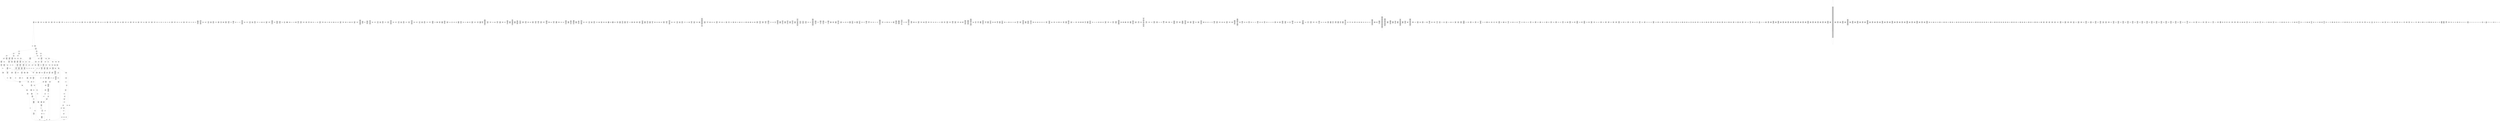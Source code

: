 /* Generated by GvGen v.1.0 (https://www.github.com/stricaud/gvgen) */

digraph G {
compound=true;
   node1 [label="[anywhere]"];
   node2 [label="# 0x0
PUSHX Data
PUSHX Data
MSTORE
CALLVALUE
ISZERO
PUSHX Data
JUMPI
"];
   node3 [label="# 0xc
PUSHX Data
REVERT
"];
   node4 [label="# 0x10
JUMPDEST
PUSHX LogicData
CALLDATASIZE
LT
PUSHX Data
JUMPI
"];
   node5 [label="# 0x1a
PUSHX Data
CALLDATALOAD
PUSHX BitData
SHR
PUSHX LogicData
GT
PUSHX Data
JUMPI
"];
   node6 [label="# 0x2b
PUSHX LogicData
GT
PUSHX Data
JUMPI
"];
   node7 [label="# 0x36
PUSHX LogicData
GT
PUSHX Data
JUMPI
"];
   node8 [label="# 0x41
PUSHX LogicData
EQ
PUSHX Data
JUMPI
"];
   node9 [label="# 0x4c
PUSHX LogicData
EQ
PUSHX Data
JUMPI
"];
   node10 [label="# 0x57
PUSHX LogicData
EQ
PUSHX Data
JUMPI
"];
   node11 [label="# 0x62
PUSHX LogicData
EQ
PUSHX Data
JUMPI
"];
   node12 [label="# 0x6d
PUSHX Data
JUMP
"];
   node13 [label="# 0x71
JUMPDEST
PUSHX LogicData
EQ
PUSHX Data
JUMPI
"];
   node14 [label="# 0x7d
PUSHX LogicData
EQ
PUSHX Data
JUMPI
"];
   node15 [label="# 0x88
PUSHX LogicData
EQ
PUSHX Data
JUMPI
"];
   node16 [label="# 0x93
PUSHX Data
JUMP
"];
   node17 [label="# 0x97
JUMPDEST
PUSHX LogicData
GT
PUSHX Data
JUMPI
"];
   node18 [label="# 0xa3
PUSHX LogicData
EQ
PUSHX Data
JUMPI
"];
   node19 [label="# 0xae
PUSHX LogicData
EQ
PUSHX Data
JUMPI
"];
   node20 [label="# 0xb9
PUSHX LogicData
EQ
PUSHX Data
JUMPI
"];
   node21 [label="# 0xc4
PUSHX LogicData
EQ
PUSHX Data
JUMPI
"];
   node22 [label="# 0xcf
PUSHX Data
JUMP
"];
   node23 [label="# 0xd3
JUMPDEST
PUSHX LogicData
EQ
PUSHX Data
JUMPI
"];
   node24 [label="# 0xdf
PUSHX LogicData
EQ
PUSHX Data
JUMPI
"];
   node25 [label="# 0xea
PUSHX LogicData
EQ
PUSHX Data
JUMPI
"];
   node26 [label="# 0xf5
PUSHX Data
JUMP
"];
   node27 [label="# 0xf9
JUMPDEST
PUSHX LogicData
GT
PUSHX Data
JUMPI
"];
   node28 [label="# 0x105
PUSHX LogicData
GT
PUSHX Data
JUMPI
"];
   node29 [label="# 0x110
PUSHX LogicData
EQ
PUSHX Data
JUMPI
"];
   node30 [label="# 0x11b
PUSHX LogicData
EQ
PUSHX Data
JUMPI
"];
   node31 [label="# 0x126
PUSHX LogicData
EQ
PUSHX Data
JUMPI
"];
   node32 [label="# 0x131
PUSHX LogicData
EQ
PUSHX Data
JUMPI
"];
   node33 [label="# 0x13c
PUSHX Data
JUMP
"];
   node34 [label="# 0x140
JUMPDEST
PUSHX LogicData
EQ
PUSHX Data
JUMPI
"];
   node35 [label="# 0x14c
PUSHX LogicData
EQ
PUSHX Data
JUMPI
"];
   node36 [label="# 0x157
PUSHX LogicData
EQ
PUSHX Data
JUMPI
"];
   node37 [label="# 0x162
PUSHX Data
JUMP
"];
   node38 [label="# 0x166
JUMPDEST
PUSHX LogicData
GT
PUSHX Data
JUMPI
"];
   node39 [label="# 0x172
PUSHX LogicData
EQ
PUSHX Data
JUMPI
"];
   node40 [label="# 0x17d
PUSHX LogicData
EQ
PUSHX Data
JUMPI
"];
   node41 [label="# 0x188
PUSHX LogicData
EQ
PUSHX Data
JUMPI
"];
   node42 [label="# 0x193
PUSHX LogicData
EQ
PUSHX Data
JUMPI
"];
   node43 [label="# 0x19e
PUSHX Data
JUMP
"];
   node44 [label="# 0x1a2
JUMPDEST
PUSHX LogicData
EQ
PUSHX Data
JUMPI
"];
   node45 [label="# 0x1ad
PUSHX LogicData
EQ
PUSHX Data
JUMPI
"];
   node46 [label="# 0x1b8
PUSHX LogicData
EQ
PUSHX Data
JUMPI
"];
   node47 [label="# 0x1c3
JUMPDEST
PUSHX Data
REVERT
"];
   node48 [label="# 0x1c8
JUMPDEST
PUSHX Data
PUSHX ArithData
CALLDATASIZE
SUB
ADD
PUSHX Data
PUSHX Data
JUMP
"];
   node49 [label="# 0x1dd
JUMPDEST
PUSHX Data
JUMP
"];
   node50 [label="# 0x1e2
JUMPDEST
PUSHX MemData
MLOAD
PUSHX Data
PUSHX Data
JUMP
"];
   node51 [label="# 0x1ef
JUMPDEST
PUSHX MemData
MLOAD
SUB
RETURN
"];
   node52 [label="# 0x1f8
JUMPDEST
PUSHX Data
PUSHX ArithData
CALLDATASIZE
SUB
ADD
PUSHX Data
PUSHX Data
JUMP
"];
   node53 [label="# 0x20d
JUMPDEST
PUSHX Data
JUMP
"];
   node54 [label="# 0x212
JUMPDEST
PUSHX MemData
MLOAD
PUSHX Data
PUSHX Data
JUMP
"];
   node55 [label="# 0x21f
JUMPDEST
PUSHX MemData
MLOAD
SUB
RETURN
"];
   node56 [label="# 0x228
JUMPDEST
PUSHX Data
PUSHX Data
JUMP
"];
   node57 [label="# 0x230
JUMPDEST
PUSHX MemData
MLOAD
PUSHX Data
PUSHX Data
JUMP
"];
   node58 [label="# 0x23d
JUMPDEST
PUSHX MemData
MLOAD
SUB
RETURN
"];
   node59 [label="# 0x246
JUMPDEST
PUSHX Data
PUSHX ArithData
CALLDATASIZE
SUB
ADD
PUSHX Data
PUSHX Data
JUMP
"];
   node60 [label="# 0x25b
JUMPDEST
PUSHX Data
JUMP
"];
   node61 [label="# 0x260
JUMPDEST
PUSHX MemData
MLOAD
PUSHX Data
PUSHX Data
JUMP
"];
   node62 [label="# 0x26d
JUMPDEST
PUSHX MemData
MLOAD
SUB
RETURN
"];
   node63 [label="# 0x276
JUMPDEST
PUSHX Data
PUSHX Data
JUMP
"];
   node64 [label="# 0x27e
JUMPDEST
STOP
"];
   node65 [label="# 0x280
JUMPDEST
PUSHX Data
PUSHX ArithData
CALLDATASIZE
SUB
ADD
PUSHX Data
PUSHX Data
JUMP
"];
   node66 [label="# 0x295
JUMPDEST
PUSHX Data
JUMP
"];
   node67 [label="# 0x29a
JUMPDEST
STOP
"];
   node68 [label="# 0x29c
JUMPDEST
PUSHX Data
PUSHX Data
JUMP
"];
   node69 [label="# 0x2a4
JUMPDEST
STOP
"];
   node70 [label="# 0x2a6
JUMPDEST
PUSHX Data
PUSHX Data
JUMP
"];
   node71 [label="# 0x2ae
JUMPDEST
PUSHX MemData
MLOAD
PUSHX Data
PUSHX Data
JUMP
"];
   node72 [label="# 0x2bb
JUMPDEST
PUSHX MemData
MLOAD
SUB
RETURN
"];
   node73 [label="# 0x2c4
JUMPDEST
PUSHX Data
PUSHX ArithData
CALLDATASIZE
SUB
ADD
PUSHX Data
PUSHX Data
JUMP
"];
   node74 [label="# 0x2d9
JUMPDEST
PUSHX Data
JUMP
"];
   node75 [label="# 0x2de
JUMPDEST
STOP
"];
   node76 [label="# 0x2e0
JUMPDEST
PUSHX Data
PUSHX ArithData
CALLDATASIZE
SUB
ADD
PUSHX Data
PUSHX Data
JUMP
"];
   node77 [label="# 0x2f5
JUMPDEST
PUSHX Data
JUMP
"];
   node78 [label="# 0x2fa
JUMPDEST
PUSHX MemData
MLOAD
PUSHX Data
PUSHX Data
JUMP
"];
   node79 [label="# 0x307
JUMPDEST
PUSHX MemData
MLOAD
SUB
RETURN
"];
   node80 [label="# 0x310
JUMPDEST
PUSHX Data
PUSHX ArithData
CALLDATASIZE
SUB
ADD
PUSHX Data
PUSHX Data
JUMP
"];
   node81 [label="# 0x325
JUMPDEST
PUSHX Data
JUMP
"];
   node82 [label="# 0x32a
JUMPDEST
PUSHX MemData
MLOAD
PUSHX Data
PUSHX Data
JUMP
"];
   node83 [label="# 0x33a
JUMPDEST
PUSHX MemData
MLOAD
SUB
RETURN
"];
   node84 [label="# 0x343
JUMPDEST
PUSHX Data
PUSHX Data
JUMP
"];
   node85 [label="# 0x34b
JUMPDEST
PUSHX MemData
MLOAD
PUSHX Data
PUSHX Data
JUMP
"];
   node86 [label="# 0x358
JUMPDEST
PUSHX MemData
MLOAD
SUB
RETURN
"];
   node87 [label="# 0x361
JUMPDEST
PUSHX Data
PUSHX ArithData
CALLDATASIZE
SUB
ADD
PUSHX Data
PUSHX Data
JUMP
"];
   node88 [label="# 0x376
JUMPDEST
PUSHX Data
JUMP
"];
   node89 [label="# 0x37b
JUMPDEST
STOP
"];
   node90 [label="# 0x37d
JUMPDEST
PUSHX Data
PUSHX ArithData
CALLDATASIZE
SUB
ADD
PUSHX Data
PUSHX Data
JUMP
"];
   node91 [label="# 0x392
JUMPDEST
PUSHX Data
JUMP
"];
   node92 [label="# 0x397
JUMPDEST
PUSHX MemData
MLOAD
PUSHX Data
PUSHX Data
JUMP
"];
   node93 [label="# 0x3a4
JUMPDEST
PUSHX MemData
MLOAD
SUB
RETURN
"];
   node94 [label="# 0x3ad
JUMPDEST
PUSHX Data
PUSHX ArithData
CALLDATASIZE
SUB
ADD
PUSHX Data
PUSHX Data
JUMP
"];
   node95 [label="# 0x3c2
JUMPDEST
PUSHX Data
JUMP
"];
   node96 [label="# 0x3c7
JUMPDEST
PUSHX MemData
MLOAD
PUSHX Data
PUSHX Data
JUMP
"];
   node97 [label="# 0x3d4
JUMPDEST
PUSHX MemData
MLOAD
SUB
RETURN
"];
   node98 [label="# 0x3dd
JUMPDEST
PUSHX Data
PUSHX ArithData
CALLDATASIZE
SUB
ADD
PUSHX Data
PUSHX Data
JUMP
"];
   node99 [label="# 0x3f2
JUMPDEST
PUSHX Data
JUMP
"];
   node100 [label="# 0x3f7
JUMPDEST
PUSHX MemData
MLOAD
PUSHX Data
PUSHX Data
JUMP
"];
   node101 [label="# 0x404
JUMPDEST
PUSHX MemData
MLOAD
SUB
RETURN
"];
   node102 [label="# 0x40d
JUMPDEST
PUSHX Data
PUSHX ArithData
CALLDATASIZE
SUB
ADD
PUSHX Data
PUSHX Data
JUMP
"];
   node103 [label="# 0x422
JUMPDEST
PUSHX Data
JUMP
"];
   node104 [label="# 0x427
JUMPDEST
PUSHX MemData
MLOAD
PUSHX Data
PUSHX Data
JUMP
"];
   node105 [label="# 0x434
JUMPDEST
PUSHX MemData
MLOAD
SUB
RETURN
"];
   node106 [label="# 0x43d
JUMPDEST
PUSHX Data
PUSHX ArithData
CALLDATASIZE
SUB
ADD
PUSHX Data
PUSHX Data
JUMP
"];
   node107 [label="# 0x452
JUMPDEST
PUSHX Data
JUMP
"];
   node108 [label="# 0x457
JUMPDEST
PUSHX MemData
MLOAD
PUSHX Data
PUSHX Data
JUMP
"];
   node109 [label="# 0x464
JUMPDEST
PUSHX MemData
MLOAD
SUB
RETURN
"];
   node110 [label="# 0x46d
JUMPDEST
PUSHX Data
PUSHX ArithData
CALLDATASIZE
SUB
ADD
PUSHX Data
PUSHX Data
JUMP
"];
   node111 [label="# 0x482
JUMPDEST
PUSHX Data
JUMP
"];
   node112 [label="# 0x487
JUMPDEST
PUSHX MemData
MLOAD
PUSHX Data
PUSHX Data
JUMP
"];
   node113 [label="# 0x494
JUMPDEST
PUSHX MemData
MLOAD
SUB
RETURN
"];
   node114 [label="# 0x49d
JUMPDEST
PUSHX Data
PUSHX Data
JUMP
"];
   node115 [label="# 0x4a5
JUMPDEST
PUSHX MemData
MLOAD
PUSHX Data
PUSHX Data
JUMP
"];
   node116 [label="# 0x4b2
JUMPDEST
PUSHX MemData
MLOAD
SUB
RETURN
"];
   node117 [label="# 0x4bb
JUMPDEST
PUSHX Data
PUSHX ArithData
CALLDATASIZE
SUB
ADD
PUSHX Data
PUSHX Data
JUMP
"];
   node118 [label="# 0x4d0
JUMPDEST
PUSHX Data
JUMP
"];
   node119 [label="# 0x4d5
JUMPDEST
STOP
"];
   node120 [label="# 0x4d7
JUMPDEST
PUSHX Data
PUSHX ArithData
CALLDATASIZE
SUB
ADD
PUSHX Data
PUSHX Data
JUMP
"];
   node121 [label="# 0x4ec
JUMPDEST
PUSHX Data
JUMP
"];
   node122 [label="# 0x4f1
JUMPDEST
STOP
"];
   node123 [label="# 0x4f3
JUMPDEST
PUSHX Data
PUSHX ArithData
CALLDATASIZE
SUB
ADD
PUSHX Data
PUSHX Data
JUMP
"];
   node124 [label="# 0x508
JUMPDEST
PUSHX Data
JUMP
"];
   node125 [label="# 0x50d
JUMPDEST
STOP
"];
   node126 [label="# 0x50f
JUMPDEST
PUSHX Data
PUSHX ArithData
CALLDATASIZE
SUB
ADD
PUSHX Data
PUSHX Data
JUMP
"];
   node127 [label="# 0x524
JUMPDEST
PUSHX Data
JUMP
"];
   node128 [label="# 0x529
JUMPDEST
PUSHX MemData
MLOAD
PUSHX Data
PUSHX Data
JUMP
"];
   node129 [label="# 0x536
JUMPDEST
PUSHX MemData
MLOAD
SUB
RETURN
"];
   node130 [label="# 0x53f
JUMPDEST
PUSHX Data
PUSHX ArithData
CALLDATASIZE
SUB
ADD
PUSHX Data
PUSHX Data
JUMP
"];
   node131 [label="# 0x554
JUMPDEST
PUSHX Data
JUMP
"];
   node132 [label="# 0x559
JUMPDEST
STOP
"];
   node133 [label="# 0x55b
JUMPDEST
PUSHX Data
PUSHX ArithData
CALLDATASIZE
SUB
ADD
PUSHX Data
PUSHX Data
JUMP
"];
   node134 [label="# 0x570
JUMPDEST
PUSHX Data
JUMP
"];
   node135 [label="# 0x575
JUMPDEST
PUSHX MemData
MLOAD
PUSHX Data
PUSHX Data
JUMP
"];
   node136 [label="# 0x582
JUMPDEST
PUSHX MemData
MLOAD
SUB
RETURN
"];
   node137 [label="# 0x58b
JUMPDEST
PUSHX Data
PUSHX ArithData
CALLDATASIZE
SUB
ADD
PUSHX Data
PUSHX Data
JUMP
"];
   node138 [label="# 0x5a0
JUMPDEST
PUSHX Data
JUMP
"];
   node139 [label="# 0x5a5
JUMPDEST
STOP
"];
   node140 [label="# 0x5a7
JUMPDEST
PUSHX Data
PUSHX ArithData
CALLDATASIZE
SUB
ADD
PUSHX Data
PUSHX Data
JUMP
"];
   node141 [label="# 0x5bc
JUMPDEST
PUSHX Data
JUMP
"];
   node142 [label="# 0x5c1
JUMPDEST
STOP
"];
   node143 [label="# 0x5c3
JUMPDEST
PUSHX Data
PUSHX Data
PUSHX Data
PUSHX ArithData
MSTORE
PUSHX ArithData
ADD
MSTORE
PUSHX ArithData
ADD
PUSHX Data
SHA3
SLOAD
PUSHX Data
PUSHX Data
JUMP
"];
   node144 [label="# 0x5e5
JUMPDEST
PUSHX ArithData
ADD
PUSHX ArithData
DIV
MUL
PUSHX ArithData
ADD
PUSHX MemData
MLOAD
ADD
PUSHX Data
MSTORE
MSTORE
PUSHX ArithData
ADD
SLOAD
PUSHX Data
PUSHX Data
JUMP
"];
   node145 [label="# 0x611
JUMPDEST
ISZERO
PUSHX Data
JUMPI
"];
   node146 [label="# 0x618
PUSHX LogicData
LT
PUSHX Data
JUMPI
"];
   node147 [label="# 0x620
PUSHX ArithData
SLOAD
DIV
MUL
MSTORE
PUSHX ArithData
ADD
PUSHX Data
JUMP
"];
   node148 [label="# 0x633
JUMPDEST
ADD
PUSHX Data
MSTORE
PUSHX Data
PUSHX Data
SHA3
"];
   node149 [label="# 0x641
JUMPDEST
SLOAD
MSTORE
PUSHX ArithData
ADD
PUSHX ArithData
ADD
GT
PUSHX Data
JUMPI
"];
   node150 [label="# 0x655
SUB
PUSHX BitData
AND
ADD
"];
   node151 [label="# 0x65e
JUMPDEST
PUSHX BitData
PUSHX BitData
AND
PUSHX Data
PUSHX Data
JUMP
"];
   node152 [label="# 0x687
JUMPDEST
PUSHX BitData
AND
EQ
ISZERO
PUSHX Data
JUMPI
"];
   node153 [label="# 0x6a4
PUSHX Data
PUSHX Data
PUSHX Data
PUSHX Data
JUMP
"];
   node154 [label="# 0x6b0
JUMPDEST
PUSHX MemData
MLOAD
PUSHX ArithData
ADD
PUSHX Data
PUSHX Data
JUMP
"];
   node155 [label="# 0x6c0
JUMPDEST
PUSHX MemData
MLOAD
PUSHX ArithData
SUB
SUB
MSTORE
PUSHX Data
MSTORE
"];
   node156 [label="# 0x6d2
JUMPDEST
JUMP
"];
   node157 [label="# 0x6db
JUMPDEST
PUSHX Data
PUSHX BitData
PUSHX BitData
NOT
AND
PUSHX BitData
NOT
AND
EQ
PUSHX Data
JUMPI
"];
   node158 [label="# 0x744
PUSHX Data
PUSHX Data
JUMP
"];
   node159 [label="# 0x74d
JUMPDEST
"];
   node160 [label="# 0x74e
JUMPDEST
JUMP
"];
   node161 [label="# 0x755
JUMPDEST
PUSHX Data
PUSHX StorData
SLOAD
PUSHX Data
PUSHX Data
JUMP
"];
   node162 [label="# 0x764
JUMPDEST
PUSHX ArithData
ADD
PUSHX ArithData
DIV
MUL
PUSHX ArithData
ADD
PUSHX MemData
MLOAD
ADD
PUSHX Data
MSTORE
MSTORE
PUSHX ArithData
ADD
SLOAD
PUSHX Data
PUSHX Data
JUMP
"];
   node163 [label="# 0x790
JUMPDEST
ISZERO
PUSHX Data
JUMPI
"];
   node164 [label="# 0x797
PUSHX LogicData
LT
PUSHX Data
JUMPI
"];
   node165 [label="# 0x79f
PUSHX ArithData
SLOAD
DIV
MUL
MSTORE
PUSHX ArithData
ADD
PUSHX Data
JUMP
"];
   node166 [label="# 0x7b2
JUMPDEST
ADD
PUSHX Data
MSTORE
PUSHX Data
PUSHX Data
SHA3
"];
   node167 [label="# 0x7c0
JUMPDEST
SLOAD
MSTORE
PUSHX ArithData
ADD
PUSHX ArithData
ADD
GT
PUSHX Data
JUMPI
"];
   node168 [label="# 0x7d4
SUB
PUSHX BitData
AND
ADD
"];
   node169 [label="# 0x7dd
JUMPDEST
JUMP
"];
   node170 [label="# 0x7e7
JUMPDEST
PUSHX Data
PUSHX Data
PUSHX Data
JUMP
"];
   node171 [label="# 0x7f2
JUMPDEST
PUSHX Data
JUMPI
"];
   node172 [label="# 0x7f7
PUSHX MemData
MLOAD
PUSHX Data
MSTORE
PUSHX ArithData
ADD
PUSHX Data
PUSHX Data
JUMP
"];
   node173 [label="# 0x828
JUMPDEST
PUSHX MemData
MLOAD
SUB
REVERT
"];
   node174 [label="# 0x831
JUMPDEST
PUSHX Data
PUSHX ArithData
MSTORE
PUSHX ArithData
ADD
MSTORE
PUSHX ArithData
ADD
PUSHX Data
SHA3
PUSHX ArithData
SLOAD
PUSHX ArithData
EXP
DIV
PUSHX BitData
AND
JUMP
"];
   node175 [label="# 0x86c
JUMPDEST
PUSHX StorData
SLOAD
PUSHX Data
PUSHX Data
JUMP
"];
   node176 [label="# 0x877
JUMPDEST
LT
ISZERO
PUSHX Data
JUMPI
"];
   node177 [label="# 0x87e
PUSHX Data
PUSHX Data
JUMP
"];
   node178 [label="# 0x885
JUMPDEST
PUSHX Data
JUMP
"];
   node179 [label="# 0x88a
JUMPDEST
PUSHX StorData
PUSHX ArithData
SLOAD
PUSHX ArithData
EXP
DIV
PUSHX BitData
AND
PUSHX BitData
AND
PUSHX Data
CALLER
PUSHX Data
PUSHX Data
JUMP
"];
   node180 [label="# 0x8d1
JUMPDEST
PUSHX MemData
MLOAD
PUSHX BitData
AND
PUSHX BitData
SHL
MSTORE
PUSHX ArithData
ADD
PUSHX Data
PUSHX Data
JUMP
"];
   node181 [label="# 0x8ee
JUMPDEST
PUSHX Data
PUSHX MemData
MLOAD
SUB
PUSHX Data
EXTCODESIZE
ISZERO
ISZERO
PUSHX Data
JUMPI
"];
   node182 [label="# 0x904
PUSHX Data
REVERT
"];
   node183 [label="# 0x908
JUMPDEST
GAS
CALL
ISZERO
ISZERO
PUSHX Data
JUMPI
"];
   node184 [label="# 0x913
RETURNDATASIZE
PUSHX Data
RETURNDATACOPY
RETURNDATASIZE
PUSHX Data
REVERT
"];
   node185 [label="# 0x91c
JUMPDEST
PUSHX Data
PUSHX Data
JUMP
"];
   node186 [label="# 0x928
JUMPDEST
"];
   node187 [label="# 0x929
JUMPDEST
JUMP
"];
   node188 [label="# 0x92b
JUMPDEST
PUSHX Data
PUSHX Data
PUSHX Data
JUMP
"];
   node189 [label="# 0x936
JUMPDEST
PUSHX BitData
AND
PUSHX BitData
AND
EQ
ISZERO
PUSHX Data
JUMPI
"];
   node190 [label="# 0x96d
PUSHX MemData
MLOAD
PUSHX Data
MSTORE
PUSHX ArithData
ADD
PUSHX Data
PUSHX Data
JUMP
"];
   node191 [label="# 0x99e
JUMPDEST
PUSHX MemData
MLOAD
SUB
REVERT
"];
   node192 [label="# 0x9a7
JUMPDEST
PUSHX BitData
AND
PUSHX Data
PUSHX Data
JUMP
"];
   node193 [label="# 0x9c6
JUMPDEST
PUSHX BitData
AND
EQ
PUSHX Data
JUMPI
"];
   node194 [label="# 0x9e3
PUSHX Data
PUSHX Data
PUSHX Data
JUMP
"];
   node195 [label="# 0x9ef
JUMPDEST
PUSHX Data
JUMP
"];
   node196 [label="# 0x9f4
JUMPDEST
"];
   node197 [label="# 0x9f5
JUMPDEST
PUSHX Data
JUMPI
"];
   node198 [label="# 0x9fa
PUSHX MemData
MLOAD
PUSHX Data
MSTORE
PUSHX ArithData
ADD
PUSHX Data
PUSHX Data
JUMP
"];
   node199 [label="# 0xa2b
JUMPDEST
PUSHX MemData
MLOAD
SUB
REVERT
"];
   node200 [label="# 0xa34
JUMPDEST
PUSHX Data
PUSHX Data
JUMP
"];
   node201 [label="# 0xa3e
JUMPDEST
JUMP
"];
   node202 [label="# 0xa43
JUMPDEST
CALLER
PUSHX BitData
AND
PUSHX StorData
PUSHX ArithData
SLOAD
PUSHX ArithData
EXP
DIV
PUSHX BitData
AND
PUSHX BitData
AND
EQ
PUSHX Data
JUMPI
"];
   node203 [label="# 0xa99
PUSHX Data
REVERT
"];
   node204 [label="# 0xa9d
JUMPDEST
PUSHX Data
"];
   node205 [label="# 0xaa0
JUMPDEST
PUSHX LogicData
LT
ISZERO
PUSHX Data
JUMPI
"];
   node206 [label="# 0xaaa
PUSHX Data
PUSHX ArithData
MSTORE
PUSHX ArithData
ADD
MSTORE
PUSHX ArithData
ADD
PUSHX Data
SHA3
PUSHX Data
PUSHX Data
PUSHX Data
JUMP
"];
   node207 [label="# 0xac8
JUMPDEST
PUSHX Data
PUSHX Data
JUMP
"];
   node208 [label="# 0xad3
JUMPDEST
PUSHX Data
JUMP
"];
   node209 [label="# 0xadb
JUMPDEST
JUMP
"];
   node210 [label="# 0xade
JUMPDEST
PUSHX Data
PUSHX StorData
SLOAD
JUMP
"];
   node211 [label="# 0xaeb
JUMPDEST
PUSHX Data
PUSHX Data
PUSHX Data
JUMP
"];
   node212 [label="# 0xaf6
JUMPDEST
PUSHX Data
JUMP
"];
   node213 [label="# 0xafc
JUMPDEST
PUSHX Data
JUMPI
"];
   node214 [label="# 0xb01
PUSHX MemData
MLOAD
PUSHX Data
MSTORE
PUSHX ArithData
ADD
PUSHX Data
PUSHX Data
JUMP
"];
   node215 [label="# 0xb32
JUMPDEST
PUSHX MemData
MLOAD
SUB
REVERT
"];
   node216 [label="# 0xb3b
JUMPDEST
PUSHX Data
PUSHX Data
JUMP
"];
   node217 [label="# 0xb46
JUMPDEST
JUMP
"];
   node218 [label="# 0xb4b
JUMPDEST
PUSHX Data
PUSHX Data
PUSHX Data
JUMP
"];
   node219 [label="# 0xb56
JUMPDEST
LT
PUSHX Data
JUMPI
"];
   node220 [label="# 0xb5d
PUSHX MemData
MLOAD
PUSHX Data
MSTORE
PUSHX ArithData
ADD
PUSHX Data
PUSHX Data
JUMP
"];
   node221 [label="# 0xb8e
JUMPDEST
PUSHX MemData
MLOAD
SUB
REVERT
"];
   node222 [label="# 0xb97
JUMPDEST
PUSHX Data
PUSHX ArithData
PUSHX BitData
AND
PUSHX BitData
AND
MSTORE
PUSHX ArithData
ADD
MSTORE
PUSHX ArithData
ADD
PUSHX Data
SHA3
PUSHX ArithData
MSTORE
PUSHX ArithData
ADD
MSTORE
PUSHX ArithData
ADD
PUSHX Data
SHA3
SLOAD
JUMP
"];
   node223 [label="# 0xbf0
JUMPDEST
PUSHX Data
PUSHX Data
MSTORE
PUSHX Data
MSTORE
PUSHX Data
PUSHX Data
SHA3
SLOAD
LT
PUSHX Data
JUMPI
"];
   node224 [label="# 0xc08
PUSHX Data
REVERT
"];
   node225 [label="# 0xc0c
JUMPDEST
PUSHX Data
MSTORE
PUSHX Data
PUSHX Data
SHA3
PUSHX ArithData
MUL
ADD
PUSHX Data
PUSHX ArithData
ADD
SLOAD
PUSHX Data
PUSHX Data
JUMP
"];
   node226 [label="# 0xc30
JUMPDEST
PUSHX ArithData
ADD
PUSHX ArithData
DIV
MUL
PUSHX ArithData
ADD
PUSHX MemData
MLOAD
ADD
PUSHX Data
MSTORE
MSTORE
PUSHX ArithData
ADD
SLOAD
PUSHX Data
PUSHX Data
JUMP
"];
   node227 [label="# 0xc5c
JUMPDEST
ISZERO
PUSHX Data
JUMPI
"];
   node228 [label="# 0xc63
PUSHX LogicData
LT
PUSHX Data
JUMPI
"];
   node229 [label="# 0xc6b
PUSHX ArithData
SLOAD
DIV
MUL
MSTORE
PUSHX ArithData
ADD
PUSHX Data
JUMP
"];
   node230 [label="# 0xc7e
JUMPDEST
ADD
PUSHX Data
MSTORE
PUSHX Data
PUSHX Data
SHA3
"];
   node231 [label="# 0xc8c
JUMPDEST
SLOAD
MSTORE
PUSHX ArithData
ADD
PUSHX ArithData
ADD
GT
PUSHX Data
JUMPI
"];
   node232 [label="# 0xca0
SUB
PUSHX BitData
AND
ADD
"];
   node233 [label="# 0xca9
JUMPDEST
PUSHX ArithData
ADD
SLOAD
PUSHX Data
PUSHX Data
JUMP
"];
   node234 [label="# 0xcbe
JUMPDEST
PUSHX ArithData
ADD
PUSHX ArithData
DIV
MUL
PUSHX ArithData
ADD
PUSHX MemData
MLOAD
ADD
PUSHX Data
MSTORE
MSTORE
PUSHX ArithData
ADD
SLOAD
PUSHX Data
PUSHX Data
JUMP
"];
   node235 [label="# 0xcea
JUMPDEST
ISZERO
PUSHX Data
JUMPI
"];
   node236 [label="# 0xcf1
PUSHX LogicData
LT
PUSHX Data
JUMPI
"];
   node237 [label="# 0xcf9
PUSHX ArithData
SLOAD
DIV
MUL
MSTORE
PUSHX ArithData
ADD
PUSHX Data
JUMP
"];
   node238 [label="# 0xd0c
JUMPDEST
ADD
PUSHX Data
MSTORE
PUSHX Data
PUSHX Data
SHA3
"];
   node239 [label="# 0xd1a
JUMPDEST
SLOAD
MSTORE
PUSHX ArithData
ADD
PUSHX ArithData
ADD
GT
PUSHX Data
JUMPI
"];
   node240 [label="# 0xd2e
SUB
PUSHX BitData
AND
ADD
"];
   node241 [label="# 0xd37
JUMPDEST
PUSHX ArithData
ADD
SLOAD
PUSHX Data
PUSHX Data
JUMP
"];
   node242 [label="# 0xd4c
JUMPDEST
PUSHX ArithData
ADD
PUSHX ArithData
DIV
MUL
PUSHX ArithData
ADD
PUSHX MemData
MLOAD
ADD
PUSHX Data
MSTORE
MSTORE
PUSHX ArithData
ADD
SLOAD
PUSHX Data
PUSHX Data
JUMP
"];
   node243 [label="# 0xd78
JUMPDEST
ISZERO
PUSHX Data
JUMPI
"];
   node244 [label="# 0xd7f
PUSHX LogicData
LT
PUSHX Data
JUMPI
"];
   node245 [label="# 0xd87
PUSHX ArithData
SLOAD
DIV
MUL
MSTORE
PUSHX ArithData
ADD
PUSHX Data
JUMP
"];
   node246 [label="# 0xd9a
JUMPDEST
ADD
PUSHX Data
MSTORE
PUSHX Data
PUSHX Data
SHA3
"];
   node247 [label="# 0xda8
JUMPDEST
SLOAD
MSTORE
PUSHX ArithData
ADD
PUSHX ArithData
ADD
GT
PUSHX Data
JUMPI
"];
   node248 [label="# 0xdbc
SUB
PUSHX BitData
AND
ADD
"];
   node249 [label="# 0xdc5
JUMPDEST
PUSHX ArithData
ADD
SLOAD
JUMP
"];
   node250 [label="# 0xdd5
JUMPDEST
PUSHX Data
PUSHX Data
PUSHX Data
JUMP
"];
   node251 [label="# 0xde0
JUMPDEST
PUSHX LogicData
GT
PUSHX Data
JUMPI
"];
   node252 [label="# 0xdec
PUSHX Data
PUSHX Data
JUMP
"];
   node253 [label="# 0xdf5
JUMPDEST
PUSHX LogicData
GT
ISZERO
PUSHX Data
JUMPI
"];
   node254 [label="# 0xe01
PUSHX LogicData
GT
ISZERO
"];
   node255 [label="# 0xe08
JUMPDEST
ISZERO
PUSHX Data
JUMPI
"];
   node256 [label="# 0xe0e
PUSHX Data
PUSHX Data
JUMP
"];
   node257 [label="# 0xe1e
JUMPDEST
PUSHX LogicData
GT
ISZERO
PUSHX Data
JUMPI
"];
   node258 [label="# 0xe2a
PUSHX LogicData
GT
ISZERO
"];
   node259 [label="# 0xe31
JUMPDEST
ISZERO
PUSHX Data
JUMPI
"];
   node260 [label="# 0xe37
PUSHX Data
PUSHX Data
JUMP
"];
   node261 [label="# 0xe47
JUMPDEST
PUSHX LogicData
GT
ISZERO
PUSHX Data
JUMPI
"];
   node262 [label="# 0xe53
PUSHX LogicData
GT
ISZERO
"];
   node263 [label="# 0xe5a
JUMPDEST
ISZERO
PUSHX Data
JUMPI
"];
   node264 [label="# 0xe60
PUSHX Data
PUSHX Data
JUMP
"];
   node265 [label="# 0xe70
JUMPDEST
PUSHX LogicData
GT
ISZERO
PUSHX Data
JUMPI
"];
   node266 [label="# 0xe7c
PUSHX LogicData
GT
ISZERO
"];
   node267 [label="# 0xe83
JUMPDEST
ISZERO
PUSHX Data
JUMPI
"];
   node268 [label="# 0xe89
PUSHX Data
PUSHX Data
JUMP
"];
   node269 [label="# 0xe99
JUMPDEST
PUSHX Data
REVERT
"];
   node270 [label="# 0xe9e
JUMPDEST
JUMP
"];
   node271 [label="# 0xea1
JUMPDEST
PUSHX Data
PUSHX MemData
MLOAD
PUSHX ArithData
ADD
PUSHX Data
MSTORE
PUSHX Data
MSTORE
PUSHX Data
JUMP
"];
   node272 [label="# 0xebc
JUMPDEST
JUMP
"];
   node273 [label="# 0xec1
JUMPDEST
PUSHX Data
PUSHX Data
PUSHX Data
PUSHX Data
JUMP
"];
   node274 [label="# 0xece
JUMPDEST
PUSHX Data
PUSHX LogicData
GT
ISZERO
PUSHX Data
JUMPI
"];
   node275 [label="# 0xee4
PUSHX Data
PUSHX Data
MSTORE
PUSHX Data
PUSHX Data
MSTORE
PUSHX Data
PUSHX Data
REVERT
"];
   node276 [label="# 0xf12
JUMPDEST
PUSHX MemData
MLOAD
MSTORE
PUSHX ArithData
MUL
PUSHX ArithData
ADD
ADD
PUSHX Data
MSTORE
ISZERO
PUSHX Data
JUMPI
"];
   node277 [label="# 0xf2c
PUSHX ArithData
ADD
PUSHX ArithData
MUL
CALLDATASIZE
CALLDATACOPY
ADD
"];
   node278 [label="# 0xf40
JUMPDEST
PUSHX Data
"];
   node279 [label="# 0xf46
JUMPDEST
LT
ISZERO
PUSHX Data
JUMPI
"];
   node280 [label="# 0xf4f
PUSHX Data
PUSHX Data
JUMP
"];
   node281 [label="# 0xf58
JUMPDEST
MLOAD
LT
PUSHX Data
JUMPI
"];
   node282 [label="# 0xf63
PUSHX Data
PUSHX Data
MSTORE
PUSHX Data
PUSHX Data
MSTORE
PUSHX Data
PUSHX Data
REVERT
"];
   node283 [label="# 0xf91
JUMPDEST
PUSHX ArithData
MUL
PUSHX ArithData
ADD
ADD
MSTORE
PUSHX Data
PUSHX Data
JUMP
"];
   node284 [label="# 0xfa8
JUMPDEST
PUSHX Data
JUMP
"];
   node285 [label="# 0xfb0
JUMPDEST
JUMP
"];
   node286 [label="# 0xfbb
JUMPDEST
PUSHX Data
PUSHX Data
PUSHX Data
JUMP
"];
   node287 [label="# 0xfc5
JUMPDEST
LT
PUSHX Data
JUMPI
"];
   node288 [label="# 0xfcc
PUSHX MemData
MLOAD
PUSHX Data
MSTORE
PUSHX ArithData
ADD
PUSHX Data
PUSHX Data
JUMP
"];
   node289 [label="# 0xffd
JUMPDEST
PUSHX MemData
MLOAD
SUB
REVERT
"];
   node290 [label="# 0x1006
JUMPDEST
PUSHX StorData
SLOAD
LT
PUSHX Data
JUMPI
"];
   node291 [label="# 0x1012
PUSHX Data
PUSHX Data
MSTORE
PUSHX Data
PUSHX Data
MSTORE
PUSHX Data
PUSHX Data
REVERT
"];
   node292 [label="# 0x1040
JUMPDEST
PUSHX Data
MSTORE
PUSHX Data
PUSHX Data
SHA3
ADD
SLOAD
JUMP
"];
   node293 [label="# 0x1052
JUMPDEST
PUSHX Data
PUSHX Data
PUSHX ArithData
MSTORE
PUSHX ArithData
ADD
MSTORE
PUSHX ArithData
ADD
PUSHX Data
SHA3
PUSHX ArithData
SLOAD
PUSHX ArithData
EXP
DIV
PUSHX BitData
AND
PUSHX BitData
PUSHX BitData
AND
PUSHX BitData
AND
EQ
ISZERO
PUSHX Data
JUMPI
"];
   node294 [label="# 0x10c1
PUSHX MemData
MLOAD
PUSHX Data
MSTORE
PUSHX ArithData
ADD
PUSHX Data
PUSHX Data
JUMP
"];
   node295 [label="# 0x10f2
JUMPDEST
PUSHX MemData
MLOAD
SUB
REVERT
"];
   node296 [label="# 0x10fb
JUMPDEST
JUMP
"];
   node297 [label="# 0x1104
JUMPDEST
PUSHX Data
PUSHX Data
"];
   node298 [label="# 0x110a
JUMPDEST
PUSHX LogicData
PUSHX BitData
AND
LT
ISZERO
PUSHX Data
JUMPI
"];
   node299 [label="# 0x1117
PUSHX Data
PUSHX Data
PUSHX Data
PUSHX BitData
AND
PUSHX Data
PUSHX Data
PUSHX Data
JUMP
"];
   node300 [label="# 0x1130
JUMPDEST
PUSHX BitData
AND
PUSHX Data
JUMP
"];
   node301 [label="# 0x1138
JUMPDEST
PUSHX Data
JUMP
"];
   node302 [label="# 0x113d
JUMPDEST
PUSHX Data
PUSHX ArithData
PUSHX BitData
AND
MSTORE
PUSHX ArithData
ADD
MSTORE
PUSHX ArithData
ADD
PUSHX Data
SHA3
PUSHX BitData
AND
SLOAD
LT
PUSHX Data
JUMPI
"];
   node303 [label="# 0x1163
PUSHX Data
PUSHX Data
MSTORE
PUSHX Data
PUSHX Data
MSTORE
PUSHX Data
PUSHX Data
REVERT
"];
   node304 [label="# 0x1191
JUMPDEST
PUSHX Data
MSTORE
PUSHX Data
PUSHX Data
SHA3
PUSHX ArithData
MUL
ADD
PUSHX ArithData
ADD
PUSHX Data
PUSHX ArithData
PUSHX BitData
AND
MSTORE
PUSHX ArithData
ADD
MSTORE
PUSHX ArithData
ADD
PUSHX Data
SHA3
PUSHX BitData
AND
SLOAD
LT
PUSHX Data
JUMPI
"];
   node305 [label="# 0x11c5
PUSHX Data
PUSHX Data
MSTORE
PUSHX Data
PUSHX Data
MSTORE
PUSHX Data
PUSHX Data
REVERT
"];
   node306 [label="# 0x11f3
JUMPDEST
PUSHX Data
MSTORE
PUSHX Data
PUSHX Data
SHA3
PUSHX ArithData
MUL
ADD
PUSHX ArithData
ADD
PUSHX MemData
MLOAD
PUSHX ArithData
ADD
PUSHX Data
PUSHX Data
JUMP
"];
   node307 [label="# 0x1216
JUMPDEST
PUSHX MemData
MLOAD
PUSHX ArithData
SUB
SUB
MSTORE
PUSHX Data
MSTORE
PUSHX LogicData
PUSHX BitData
AND
EQ
PUSHX Data
JUMPI
"];
   node308 [label="# 0x1233
PUSHX MemData
MLOAD
PUSHX ArithData
ADD
PUSHX Data
PUSHX Data
JUMP
"];
   node309 [label="# 0x1243
JUMPDEST
PUSHX MemData
MLOAD
PUSHX ArithData
SUB
SUB
MSTORE
PUSHX Data
MSTORE
"];
   node310 [label="# 0x1255
JUMPDEST
PUSHX Data
PUSHX Data
JUMP
"];
   node311 [label="# 0x1261
JUMPDEST
PUSHX Data
JUMP
"];
   node312 [label="# 0x1269
JUMPDEST
PUSHX MemData
MLOAD
PUSHX ArithData
ADD
PUSHX Data
PUSHX Data
JUMP
"];
   node313 [label="# 0x127b
JUMPDEST
PUSHX MemData
MLOAD
PUSHX ArithData
SUB
SUB
MSTORE
PUSHX Data
MSTORE
JUMP
"];
   node314 [label="# 0x1292
JUMPDEST
PUSHX BitData
PUSHX BitData
AND
PUSHX BitData
AND
EQ
ISZERO
PUSHX Data
JUMPI
"];
   node315 [label="# 0x12c9
PUSHX MemData
MLOAD
PUSHX Data
MSTORE
PUSHX ArithData
ADD
PUSHX Data
PUSHX Data
JUMP
"];
   node316 [label="# 0x12fa
JUMPDEST
PUSHX MemData
MLOAD
SUB
REVERT
"];
   node317 [label="# 0x1303
JUMPDEST
PUSHX Data
PUSHX ArithData
PUSHX BitData
AND
PUSHX BitData
AND
MSTORE
PUSHX ArithData
ADD
MSTORE
PUSHX ArithData
ADD
PUSHX Data
SHA3
SLOAD
JUMP
"];
   node318 [label="# 0x134a
JUMPDEST
PUSHX Data
PUSHX Data
PUSHX Data
JUMP
"];
   node319 [label="# 0x1355
JUMPDEST
PUSHX Data
"];
   node320 [label="# 0x1358
JUMPDEST
PUSHX LogicData
PUSHX BitData
AND
LT
ISZERO
PUSHX Data
JUMPI
"];
   node321 [label="# 0x1365
PUSHX Data
PUSHX Data
PUSHX Data
PUSHX BitData
AND
PUSHX Data
PUSHX Data
PUSHX Data
JUMP
"];
   node322 [label="# 0x137e
JUMPDEST
PUSHX BitData
AND
PUSHX Data
JUMP
"];
   node323 [label="# 0x1386
JUMPDEST
PUSHX Data
JUMP
"];
   node324 [label="# 0x138b
JUMPDEST
PUSHX Data
"];
   node325 [label="# 0x1390
JUMPDEST
PUSHX Data
PUSHX ArithData
PUSHX BitData
AND
MSTORE
PUSHX ArithData
ADD
MSTORE
PUSHX ArithData
ADD
PUSHX Data
SHA3
PUSHX BitData
AND
SLOAD
LT
PUSHX Data
JUMPI
"];
   node326 [label="# 0x13b3
PUSHX Data
PUSHX Data
MSTORE
PUSHX Data
PUSHX Data
MSTORE
PUSHX Data
PUSHX Data
REVERT
"];
   node327 [label="# 0x13e1
JUMPDEST
PUSHX Data
MSTORE
PUSHX Data
PUSHX Data
SHA3
PUSHX ArithData
MUL
ADD
PUSHX ArithData
ADD
SLOAD
PUSHX BitData
AND
LT
ISZERO
PUSHX Data
JUMPI
"];
   node328 [label="# 0x13ff
PUSHX Data
PUSHX Data
PUSHX Data
PUSHX ArithData
PUSHX BitData
AND
MSTORE
PUSHX ArithData
ADD
MSTORE
PUSHX ArithData
ADD
PUSHX Data
SHA3
PUSHX BitData
AND
SLOAD
LT
PUSHX Data
JUMPI
"];
   node329 [label="# 0x1426
PUSHX Data
PUSHX Data
MSTORE
PUSHX Data
PUSHX Data
MSTORE
PUSHX Data
PUSHX Data
REVERT
"];
   node330 [label="# 0x1454
JUMPDEST
PUSHX Data
MSTORE
PUSHX Data
PUSHX Data
SHA3
PUSHX ArithData
MUL
ADD
PUSHX ArithData
ADD
SLOAD
PUSHX Data
PUSHX Data
JUMP
"];
   node331 [label="# 0x1470
JUMPDEST
PUSHX ArithData
ADD
PUSHX ArithData
DIV
MUL
PUSHX ArithData
ADD
PUSHX MemData
MLOAD
ADD
PUSHX Data
MSTORE
MSTORE
PUSHX ArithData
ADD
SLOAD
PUSHX Data
PUSHX Data
JUMP
"];
   node332 [label="# 0x149c
JUMPDEST
ISZERO
PUSHX Data
JUMPI
"];
   node333 [label="# 0x14a3
PUSHX LogicData
LT
PUSHX Data
JUMPI
"];
   node334 [label="# 0x14ab
PUSHX ArithData
SLOAD
DIV
MUL
MSTORE
PUSHX ArithData
ADD
PUSHX Data
JUMP
"];
   node335 [label="# 0x14be
JUMPDEST
ADD
PUSHX Data
MSTORE
PUSHX Data
PUSHX Data
SHA3
"];
   node336 [label="# 0x14cc
JUMPDEST
SLOAD
MSTORE
PUSHX ArithData
ADD
PUSHX ArithData
ADD
GT
PUSHX Data
JUMPI
"];
   node337 [label="# 0x14e0
SUB
PUSHX BitData
AND
ADD
"];
   node338 [label="# 0x14e9
JUMPDEST
PUSHX Data
PUSHX Data
PUSHX Data
JUMP
"];
   node339 [label="# 0x14fb
JUMPDEST
PUSHX BitData
AND
PUSHX Data
PUSHX Data
PUSHX Data
JUMP
"];
   node340 [label="# 0x150d
JUMPDEST
PUSHX Data
PUSHX Data
JUMP
"];
   node341 [label="# 0x1517
JUMPDEST
PUSHX BitData
AND
PUSHX Data
JUMP
"];
   node342 [label="# 0x1520
JUMPDEST
PUSHX Data
PUSHX Data
PUSHX Data
PUSHX Data
PUSHX Data
PUSHX Data
JUMP
"];
   node343 [label="# 0x1534
JUMPDEST
PUSHX Data
JUMP
"];
   node344 [label="# 0x1539
JUMPDEST
PUSHX Data
PUSHX Data
PUSHX Data
PUSHX Data
PUSHX Data
PUSHX Data
JUMP
"];
   node345 [label="# 0x154d
JUMPDEST
PUSHX Data
JUMP
"];
   node346 [label="# 0x1552
JUMPDEST
PUSHX BitData
AND
PUSHX LogicData
LT
PUSHX Data
JUMPI
"];
   node347 [label="# 0x1562
PUSHX Data
PUSHX Data
MSTORE
PUSHX Data
PUSHX Data
MSTORE
PUSHX Data
PUSHX Data
REVERT
"];
   node348 [label="# 0x1590
JUMPDEST
PUSHX ArithData
MUL
ADD
MLOAD
PUSHX BitData
AND
PUSHX LogicData
LT
PUSHX Data
JUMPI
"];
   node349 [label="# 0x15a2
PUSHX Data
PUSHX Data
MSTORE
PUSHX Data
PUSHX Data
MSTORE
PUSHX Data
PUSHX Data
REVERT
"];
   node350 [label="# 0x15d0
JUMPDEST
PUSHX ArithData
MUL
ADD
MLOAD
ISZERO
PUSHX Data
JUMPI
"];
   node351 [label="# 0x15db
PUSHX Data
JUMP
"];
   node352 [label="# 0x15e2
JUMPDEST
PUSHX Data
PUSHX Data
PUSHX Data
PUSHX Data
JUMP
"];
   node353 [label="# 0x15f0
JUMPDEST
PUSHX Data
PUSHX BitData
AND
PUSHX Data
JUMP
"];
   node354 [label="# 0x15fc
JUMPDEST
PUSHX Data
PUSHX BitData
AND
PUSHX Data
JUMP
"];
   node355 [label="# 0x1608
JUMPDEST
PUSHX MemData
MLOAD
PUSHX ArithData
ADD
PUSHX Data
PUSHX Data
JUMP
"];
   node356 [label="# 0x161b
JUMPDEST
PUSHX MemData
MLOAD
PUSHX ArithData
SUB
SUB
MSTORE
PUSHX Data
MSTORE
PUSHX Data
PUSHX BitData
AND
PUSHX LogicData
LT
PUSHX Data
JUMPI
"];
   node357 [label="# 0x163c
PUSHX Data
PUSHX Data
MSTORE
PUSHX Data
PUSHX Data
MSTORE
PUSHX Data
PUSHX Data
REVERT
"];
   node358 [label="# 0x166a
JUMPDEST
PUSHX ArithData
MUL
ADD
MLOAD
PUSHX BitData
AND
PUSHX LogicData
LT
PUSHX Data
JUMPI
"];
   node359 [label="# 0x167c
PUSHX Data
PUSHX Data
MSTORE
PUSHX Data
PUSHX Data
MSTORE
PUSHX Data
PUSHX Data
REVERT
"];
   node360 [label="# 0x16aa
JUMPDEST
PUSHX ArithData
MUL
ADD
ISZERO
ISZERO
ISZERO
ISZERO
MSTORE
"];
   node361 [label="# 0x16bd
JUMPDEST
PUSHX Data
PUSHX Data
JUMP
"];
   node362 [label="# 0x16c8
JUMPDEST
PUSHX Data
JUMP
"];
   node363 [label="# 0x16d0
JUMPDEST
PUSHX Data
PUSHX Data
JUMP
"];
   node364 [label="# 0x16dd
JUMPDEST
PUSHX Data
JUMP
"];
   node365 [label="# 0x16e5
JUMPDEST
PUSHX MemData
MLOAD
PUSHX ArithData
ADD
PUSHX Data
PUSHX Data
JUMP
"];
   node366 [label="# 0x16f7
JUMPDEST
PUSHX MemData
MLOAD
PUSHX ArithData
SUB
SUB
MSTORE
PUSHX Data
MSTORE
JUMP
"];
   node367 [label="# 0x1712
JUMPDEST
PUSHX Data
PUSHX StorData
SLOAD
PUSHX Data
PUSHX Data
JUMP
"];
   node368 [label="# 0x1721
JUMPDEST
PUSHX ArithData
ADD
PUSHX ArithData
DIV
MUL
PUSHX ArithData
ADD
PUSHX MemData
MLOAD
ADD
PUSHX Data
MSTORE
MSTORE
PUSHX ArithData
ADD
SLOAD
PUSHX Data
PUSHX Data
JUMP
"];
   node369 [label="# 0x174d
JUMPDEST
ISZERO
PUSHX Data
JUMPI
"];
   node370 [label="# 0x1754
PUSHX LogicData
LT
PUSHX Data
JUMPI
"];
   node371 [label="# 0x175c
PUSHX ArithData
SLOAD
DIV
MUL
MSTORE
PUSHX ArithData
ADD
PUSHX Data
JUMP
"];
   node372 [label="# 0x176f
JUMPDEST
ADD
PUSHX Data
MSTORE
PUSHX Data
PUSHX Data
SHA3
"];
   node373 [label="# 0x177d
JUMPDEST
SLOAD
MSTORE
PUSHX ArithData
ADD
PUSHX ArithData
ADD
GT
PUSHX Data
JUMPI
"];
   node374 [label="# 0x1791
SUB
PUSHX BitData
AND
ADD
"];
   node375 [label="# 0x179a
JUMPDEST
JUMP
"];
   node376 [label="# 0x17a4
JUMPDEST
PUSHX Data
PUSHX Data
JUMP
"];
   node377 [label="# 0x17ac
JUMPDEST
PUSHX BitData
AND
PUSHX BitData
AND
EQ
ISZERO
PUSHX Data
JUMPI
"];
   node378 [label="# 0x17e0
PUSHX MemData
MLOAD
PUSHX Data
MSTORE
PUSHX ArithData
ADD
PUSHX Data
PUSHX Data
JUMP
"];
   node379 [label="# 0x1811
JUMPDEST
PUSHX MemData
MLOAD
SUB
REVERT
"];
   node380 [label="# 0x181a
JUMPDEST
PUSHX Data
PUSHX Data
PUSHX Data
PUSHX Data
JUMP
"];
   node381 [label="# 0x1827
JUMPDEST
PUSHX BitData
AND
PUSHX BitData
AND
MSTORE
PUSHX ArithData
ADD
MSTORE
PUSHX ArithData
ADD
PUSHX Data
SHA3
PUSHX ArithData
PUSHX BitData
AND
PUSHX BitData
AND
MSTORE
PUSHX ArithData
ADD
MSTORE
PUSHX ArithData
ADD
PUSHX Data
SHA3
PUSHX ArithData
PUSHX ArithData
EXP
SLOAD
PUSHX ArithData
MUL
NOT
AND
ISZERO
ISZERO
MUL
OR
SSTORE
PUSHX BitData
AND
PUSHX Data
PUSHX Data
JUMP
"];
   node382 [label="# 0x18d4
JUMPDEST
PUSHX BitData
AND
PUSHX Data
PUSHX MemData
MLOAD
PUSHX Data
PUSHX Data
JUMP
"];
   node383 [label="# 0x1919
JUMPDEST
PUSHX MemData
MLOAD
SUB
LOGX
JUMP
"];
   node384 [label="# 0x1925
JUMPDEST
PUSHX Data
PUSHX Data
PUSHX Data
JUMP
"];
   node385 [label="# 0x1930
JUMPDEST
PUSHX Data
JUMP
"];
   node386 [label="# 0x1936
JUMPDEST
PUSHX Data
JUMPI
"];
   node387 [label="# 0x193b
PUSHX MemData
MLOAD
PUSHX Data
MSTORE
PUSHX ArithData
ADD
PUSHX Data
PUSHX Data
JUMP
"];
   node388 [label="# 0x196c
JUMPDEST
PUSHX MemData
MLOAD
SUB
REVERT
"];
   node389 [label="# 0x1975
JUMPDEST
PUSHX Data
PUSHX Data
JUMP
"];
   node390 [label="# 0x1981
JUMPDEST
JUMP
"];
   node391 [label="# 0x1987
JUMPDEST
CALLER
PUSHX BitData
AND
PUSHX Data
PUSHX Data
JUMP
"];
   node392 [label="# 0x19a7
JUMPDEST
PUSHX BitData
AND
EQ
PUSHX Data
JUMPI
"];
   node393 [label="# 0x19c3
PUSHX Data
REVERT
"];
   node394 [label="# 0x19c7
JUMPDEST
PUSHX Data
CALLER
PUSHX Data
PUSHX Data
JUMP
"];
   node395 [label="# 0x19d4
JUMPDEST
PUSHX Data
PUSHX Data
JUMP
"];
   node396 [label="# 0x19dc
JUMPDEST
JUMP
"];
   node397 [label="# 0x19df
JUMPDEST
PUSHX Data
PUSHX Data
PUSHX Data
JUMP
"];
   node398 [label="# 0x19ea
JUMPDEST
PUSHX Data
JUMPI
"];
   node399 [label="# 0x19ef
PUSHX Data
REVERT
"];
   node400 [label="# 0x19f3
JUMPDEST
PUSHX Data
PUSHX Data
PUSHX Data
JUMP
"];
   node401 [label="# 0x19fe
JUMPDEST
PUSHX Data
PUSHX Data
PUSHX Data
JUMP
"];
   node402 [label="# 0x1a0c
JUMPDEST
PUSHX Data
PUSHX Data
PUSHX Data
JUMP
"];
   node403 [label="# 0x1a18
JUMPDEST
PUSHX Data
JUMP
"];
   node404 [label="# 0x1a1d
JUMPDEST
PUSHX Data
PUSHX Data
JUMP
"];
   node405 [label="# 0x1a26
JUMPDEST
PUSHX MemData
MLOAD
PUSHX ArithData
ADD
PUSHX Data
PUSHX Data
JUMP
"];
   node406 [label="# 0x1a38
JUMPDEST
PUSHX MemData
MLOAD
PUSHX ArithData
SUB
SUB
MSTORE
PUSHX Data
MSTORE
PUSHX Data
JUMP
"];
   node407 [label="# 0x1a4c
JUMPDEST
PUSHX MemData
MLOAD
PUSHX ArithData
ADD
PUSHX Data
PUSHX Data
JUMP
"];
   node408 [label="# 0x1a5c
JUMPDEST
PUSHX MemData
MLOAD
PUSHX ArithData
SUB
SUB
MSTORE
PUSHX Data
MSTORE
JUMP
"];
   node409 [label="# 0x1a73
JUMPDEST
CALLER
PUSHX BitData
AND
PUSHX StorData
PUSHX ArithData
SLOAD
PUSHX ArithData
EXP
DIV
PUSHX BitData
AND
PUSHX BitData
AND
EQ
PUSHX Data
JUMPI
"];
   node410 [label="# 0x1ac9
PUSHX Data
REVERT
"];
   node411 [label="# 0x1acd
JUMPDEST
PUSHX Data
"];
   node412 [label="# 0x1ad0
JUMPDEST
MLOAD
LT
ISZERO
PUSHX Data
JUMPI
"];
   node413 [label="# 0x1ada
PUSHX Data
PUSHX ArithData
MSTORE
PUSHX ArithData
ADD
MSTORE
PUSHX ArithData
ADD
PUSHX Data
SHA3
PUSHX MemData
MLOAD
PUSHX ArithData
ADD
PUSHX Data
MSTORE
MLOAD
LT
PUSHX Data
JUMPI
"];
   node414 [label="# 0x1b02
PUSHX Data
PUSHX Data
MSTORE
PUSHX Data
PUSHX Data
MSTORE
PUSHX Data
PUSHX Data
REVERT
"];
   node415 [label="# 0x1b30
JUMPDEST
PUSHX ArithData
MUL
PUSHX ArithData
ADD
ADD
MLOAD
PUSHX ArithData
ADD
MLOAD
MSTORE
PUSHX ArithData
ADD
MLOAD
LT
PUSHX Data
JUMPI
"];
   node416 [label="# 0x1b4c
PUSHX Data
PUSHX Data
MSTORE
PUSHX Data
PUSHX Data
MSTORE
PUSHX Data
PUSHX Data
REVERT
"];
   node417 [label="# 0x1b7a
JUMPDEST
PUSHX ArithData
MUL
PUSHX ArithData
ADD
ADD
MLOAD
PUSHX ArithData
ADD
MLOAD
MSTORE
PUSHX ArithData
ADD
MLOAD
LT
PUSHX Data
JUMPI
"];
   node418 [label="# 0x1b96
PUSHX Data
PUSHX Data
MSTORE
PUSHX Data
PUSHX Data
MSTORE
PUSHX Data
PUSHX Data
REVERT
"];
   node419 [label="# 0x1bc4
JUMPDEST
PUSHX ArithData
MUL
PUSHX ArithData
ADD
ADD
MLOAD
PUSHX ArithData
ADD
MLOAD
MSTORE
PUSHX ArithData
ADD
MLOAD
LT
PUSHX Data
JUMPI
"];
   node420 [label="# 0x1be0
PUSHX Data
PUSHX Data
MSTORE
PUSHX Data
PUSHX Data
MSTORE
PUSHX Data
PUSHX Data
REVERT
"];
   node421 [label="# 0x1c0e
JUMPDEST
PUSHX ArithData
MUL
PUSHX ArithData
ADD
ADD
MLOAD
PUSHX ArithData
ADD
MLOAD
MSTORE
PUSHX ArithData
SLOAD
ADD
SSTORE
PUSHX ArithData
SUB
PUSHX Data
MSTORE
PUSHX Data
PUSHX Data
SHA3
PUSHX ArithData
MUL
ADD
PUSHX Data
PUSHX ArithData
ADD
MLOAD
PUSHX ArithData
ADD
MLOAD
PUSHX ArithData
ADD
PUSHX Data
PUSHX Data
JUMP
"];
   node422 [label="# 0x1c62
JUMPDEST
PUSHX ArithData
ADD
MLOAD
PUSHX ArithData
ADD
MLOAD
PUSHX ArithData
ADD
PUSHX Data
PUSHX Data
JUMP
"];
   node423 [label="# 0x1c7f
JUMPDEST
PUSHX ArithData
ADD
MLOAD
PUSHX ArithData
ADD
MLOAD
PUSHX ArithData
ADD
PUSHX Data
PUSHX Data
JUMP
"];
   node424 [label="# 0x1c9c
JUMPDEST
PUSHX ArithData
ADD
MLOAD
PUSHX ArithData
ADD
SSTORE
PUSHX Data
PUSHX Data
JUMP
"];
   node425 [label="# 0x1cb4
JUMPDEST
PUSHX Data
JUMP
"];
   node426 [label="# 0x1cbc
JUMPDEST
JUMP
"];
   node427 [label="# 0x1cc1
JUMPDEST
PUSHX Data
PUSHX Data
PUSHX ArithData
PUSHX BitData
AND
PUSHX BitData
AND
MSTORE
PUSHX ArithData
ADD
MSTORE
PUSHX ArithData
ADD
PUSHX Data
SHA3
PUSHX ArithData
PUSHX BitData
AND
PUSHX BitData
AND
MSTORE
PUSHX ArithData
ADD
MSTORE
PUSHX ArithData
ADD
PUSHX Data
SHA3
PUSHX ArithData
SLOAD
PUSHX ArithData
EXP
DIV
PUSHX BitData
AND
JUMP
"];
   node428 [label="# 0x1d55
JUMPDEST
CALLER
PUSHX BitData
AND
PUSHX StorData
PUSHX ArithData
SLOAD
PUSHX ArithData
EXP
DIV
PUSHX BitData
AND
PUSHX BitData
AND
EQ
PUSHX Data
JUMPI
"];
   node429 [label="# 0x1dab
PUSHX Data
REVERT
"];
   node430 [label="# 0x1daf
JUMPDEST
PUSHX StorData
PUSHX ArithData
PUSHX ArithData
EXP
SLOAD
PUSHX ArithData
MUL
NOT
AND
PUSHX BitData
AND
MUL
OR
SSTORE
JUMP
"];
   node431 [label="# 0x1df3
JUMPDEST
CALLER
PUSHX BitData
AND
PUSHX StorData
PUSHX ArithData
SLOAD
PUSHX ArithData
EXP
DIV
PUSHX BitData
AND
PUSHX BitData
AND
EQ
PUSHX Data
JUMPI
"];
   node432 [label="# 0x1e49
PUSHX Data
REVERT
"];
   node433 [label="# 0x1e4d
JUMPDEST
PUSHX StorData
PUSHX ArithData
PUSHX ArithData
EXP
SLOAD
PUSHX ArithData
MUL
NOT
AND
PUSHX BitData
AND
MUL
OR
SSTORE
JUMP
"];
   node434 [label="# 0x1e91
JUMPDEST
PUSHX Data
PUSHX Data
PUSHX Data
PUSHX Data
PUSHX Data
JUMP
"];
   node435 [label="# 0x1ea6
JUMPDEST
PUSHX LogicData
GT
ISZERO
PUSHX Data
JUMPI
"];
   node436 [label="# 0x1eb7
PUSHX Data
PUSHX Data
MSTORE
PUSHX Data
PUSHX Data
MSTORE
PUSHX Data
PUSHX Data
REVERT
"];
   node437 [label="# 0x1ee5
JUMPDEST
PUSHX MemData
MLOAD
MSTORE
PUSHX ArithData
ADD
PUSHX BitData
NOT
AND
PUSHX ArithData
ADD
ADD
PUSHX Data
MSTORE
ISZERO
PUSHX Data
JUMPI
"];
   node438 [label="# 0x1f03
PUSHX ArithData
ADD
PUSHX ArithData
MUL
CALLDATASIZE
CALLDATACOPY
ADD
"];
   node439 [label="# 0x1f17
JUMPDEST
PUSHX Data
"];
   node440 [label="# 0x1f20
JUMPDEST
LT
ISZERO
PUSHX Data
JUMPI
"];
   node441 [label="# 0x1f29
MLOAD
LT
PUSHX Data
JUMPI
"];
   node442 [label="# 0x1f33
PUSHX Data
PUSHX Data
MSTORE
PUSHX Data
PUSHX Data
MSTORE
PUSHX Data
PUSHX Data
REVERT
"];
   node443 [label="# 0x1f61
JUMPDEST
PUSHX ArithData
ADD
ADD
MLOAD
PUSHX BitData
SHR
PUSHX BitData
SHL
PUSHX Data
PUSHX Data
JUMP
"];
   node444 [label="# 0x1f79
JUMPDEST
MLOAD
LT
PUSHX Data
JUMPI
"];
   node445 [label="# 0x1f82
PUSHX Data
PUSHX Data
MSTORE
PUSHX Data
PUSHX Data
MSTORE
PUSHX Data
PUSHX Data
REVERT
"];
   node446 [label="# 0x1fb0
JUMPDEST
PUSHX ArithData
ADD
ADD
PUSHX BitData
NOT
AND
PUSHX BitData
BYTE
MSTORE8
PUSHX Data
PUSHX Data
JUMP
"];
   node447 [label="# 0x1fea
JUMPDEST
PUSHX Data
JUMP
"];
   node448 [label="# 0x1ff2
JUMPDEST
JUMP
"];
   node449 [label="# 0x1fff
JUMPDEST
PUSHX Data
PUSHX BitData
PUSHX BitData
NOT
AND
PUSHX BitData
NOT
AND
EQ
PUSHX Data
JUMPI
"];
   node450 [label="# 0x2068
PUSHX BitData
PUSHX BitData
NOT
AND
PUSHX BitData
NOT
AND
EQ
"];
   node451 [label="# 0x20ca
JUMPDEST
PUSHX Data
JUMPI
"];
   node452 [label="# 0x20d0
PUSHX Data
PUSHX Data
JUMP
"];
   node453 [label="# 0x20d9
JUMPDEST
"];
   node454 [label="# 0x20da
JUMPDEST
JUMP
"];
   node455 [label="# 0x20e1
JUMPDEST
PUSHX BitData
PUSHX BitData
AND
PUSHX Data
PUSHX ArithData
MSTORE
PUSHX ArithData
ADD
MSTORE
PUSHX ArithData
ADD
PUSHX Data
SHA3
PUSHX ArithData
SLOAD
PUSHX ArithData
EXP
DIV
PUSHX BitData
AND
PUSHX BitData
AND
EQ
ISZERO
JUMP
"];
   node456 [label="# 0x214d
JUMPDEST
PUSHX Data
PUSHX Data
PUSHX Data
JUMP
"];
   node457 [label="# 0x2157
JUMPDEST
PUSHX StorData
SLOAD
LT
PUSHX Data
JUMPI
"];
   node458 [label="# 0x2163
PUSHX Data
REVERT
"];
   node459 [label="# 0x2167
JUMPDEST
PUSHX Data
CALLER
PUSHX Data
JUMP
"];
   node460 [label="# 0x2170
JUMPDEST
ISZERO
PUSHX Data
JUMPI
"];
   node461 [label="# 0x2176
PUSHX Data
REVERT
"];
   node462 [label="# 0x217a
JUMPDEST
PUSHX Data
PUSHX Data
CALLER
PUSHX Data
PUSHX Data
JUMP
"];
   node463 [label="# 0x218b
JUMPDEST
PUSHX Data
PUSHX ArithData
MSTORE
PUSHX ArithData
ADD
MSTORE
PUSHX ArithData
ADD
PUSHX Data
SHA3
MLOAD
PUSHX ArithData
ADD
PUSHX Data
PUSHX Data
JUMP
"];
   node464 [label="# 0x21b1
JUMPDEST
PUSHX Data
PUSHX Data
PUSHX Data
PUSHX ArithData
MSTORE
PUSHX ArithData
ADD
MSTORE
PUSHX ArithData
ADD
PUSHX Data
SHA3
PUSHX MemData
MLOAD
PUSHX Data
PUSHX Data
JUMP
"];
   node465 [label="# 0x21d6
JUMPDEST
MSTORE
PUSHX ArithData
ADD
PUSHX MemData
MLOAD
SUB
SHA3
PUSHX ArithData
PUSHX ArithData
EXP
SLOAD
PUSHX ArithData
MUL
NOT
AND
ISZERO
ISZERO
MUL
OR
SSTORE
PUSHX Data
CALLER
PUSHX Data
JUMP
"];
   node466 [label="# 0x2205
JUMPDEST
JUMP
"];
   node467 [label="# 0x2209
JUMPDEST
PUSHX Data
CALLER
JUMP
"];
   node468 [label="# 0x2211
JUMPDEST
PUSHX Data
PUSHX ArithData
MSTORE
PUSHX ArithData
ADD
MSTORE
PUSHX ArithData
ADD
PUSHX Data
SHA3
PUSHX ArithData
PUSHX ArithData
EXP
SLOAD
PUSHX ArithData
MUL
NOT
AND
PUSHX BitData
AND
MUL
OR
SSTORE
PUSHX BitData
AND
PUSHX Data
PUSHX Data
JUMP
"];
   node469 [label="# 0x2284
JUMPDEST
PUSHX BitData
AND
PUSHX Data
PUSHX MemData
MLOAD
PUSHX MemData
MLOAD
SUB
LOGX
JUMP
"];
   node470 [label="# 0x22ca
JUMPDEST
PUSHX Data
PUSHX Data
PUSHX Data
JUMP
"];
   node471 [label="# 0x22d5
JUMPDEST
PUSHX Data
JUMPI
"];
   node472 [label="# 0x22da
PUSHX MemData
MLOAD
PUSHX Data
MSTORE
PUSHX ArithData
ADD
PUSHX Data
PUSHX Data
JUMP
"];
   node473 [label="# 0x230b
JUMPDEST
PUSHX MemData
MLOAD
SUB
REVERT
"];
   node474 [label="# 0x2314
JUMPDEST
PUSHX Data
PUSHX Data
PUSHX Data
JUMP
"];
   node475 [label="# 0x231f
JUMPDEST
PUSHX BitData
AND
PUSHX BitData
AND
EQ
PUSHX Data
JUMPI
"];
   node476 [label="# 0x2356
PUSHX BitData
AND
PUSHX Data
PUSHX Data
JUMP
"];
   node477 [label="# 0x2376
JUMPDEST
PUSHX BitData
AND
EQ
"];
   node478 [label="# 0x238e
JUMPDEST
PUSHX Data
JUMPI
"];
   node479 [label="# 0x2394
PUSHX Data
PUSHX Data
JUMP
"];
   node480 [label="# 0x239e
JUMPDEST
"];
   node481 [label="# 0x239f
JUMPDEST
JUMP
"];
   node482 [label="# 0x23a8
JUMPDEST
PUSHX BitData
AND
PUSHX Data
PUSHX Data
JUMP
"];
   node483 [label="# 0x23c8
JUMPDEST
PUSHX BitData
AND
EQ
PUSHX Data
JUMPI
"];
   node484 [label="# 0x23e4
PUSHX MemData
MLOAD
PUSHX Data
MSTORE
PUSHX ArithData
ADD
PUSHX Data
PUSHX Data
JUMP
"];
   node485 [label="# 0x2415
JUMPDEST
PUSHX MemData
MLOAD
SUB
REVERT
"];
   node486 [label="# 0x241e
JUMPDEST
PUSHX BitData
PUSHX BitData
AND
PUSHX BitData
AND
EQ
ISZERO
PUSHX Data
JUMPI
"];
   node487 [label="# 0x2454
PUSHX MemData
MLOAD
PUSHX Data
MSTORE
PUSHX ArithData
ADD
PUSHX Data
PUSHX Data
JUMP
"];
   node488 [label="# 0x2485
JUMPDEST
PUSHX MemData
MLOAD
SUB
REVERT
"];
   node489 [label="# 0x248e
JUMPDEST
PUSHX Data
PUSHX Data
JUMP
"];
   node490 [label="# 0x2499
JUMPDEST
PUSHX Data
PUSHX Data
PUSHX Data
JUMP
"];
   node491 [label="# 0x24a4
JUMPDEST
PUSHX Data
PUSHX Data
PUSHX ArithData
PUSHX BitData
AND
PUSHX BitData
AND
MSTORE
PUSHX ArithData
ADD
MSTORE
PUSHX ArithData
ADD
PUSHX Data
SHA3
PUSHX Data
SLOAD
PUSHX Data
PUSHX Data
JUMP
"];
   node492 [label="# 0x24f4
JUMPDEST
SSTORE
PUSHX Data
PUSHX Data
PUSHX ArithData
PUSHX BitData
AND
PUSHX BitData
AND
MSTORE
PUSHX ArithData
ADD
MSTORE
PUSHX ArithData
ADD
PUSHX Data
SHA3
PUSHX Data
SLOAD
PUSHX Data
PUSHX Data
JUMP
"];
   node493 [label="# 0x254b
JUMPDEST
SSTORE
PUSHX Data
PUSHX ArithData
MSTORE
PUSHX ArithData
ADD
MSTORE
PUSHX ArithData
ADD
PUSHX Data
SHA3
PUSHX ArithData
PUSHX ArithData
EXP
SLOAD
PUSHX ArithData
MUL
NOT
AND
PUSHX BitData
AND
MUL
OR
SSTORE
PUSHX BitData
AND
PUSHX BitData
AND
PUSHX Data
PUSHX MemData
MLOAD
PUSHX MemData
MLOAD
SUB
LOGX
JUMP
"];
   node494 [label="# 0x2604
JUMPDEST
PUSHX Data
PUSHX Data
"];
   node495 [label="# 0x260e
JUMPDEST
MLOAD
PUSHX BitData
AND
LT
ISZERO
PUSHX Data
JUMPI
"];
   node496 [label="# 0x261b
PUSHX Data
PUSHX BitData
AND
MLOAD
LT
PUSHX Data
JUMPI
"];
   node497 [label="# 0x262a
PUSHX Data
PUSHX Data
MSTORE
PUSHX Data
PUSHX Data
MSTORE
PUSHX Data
PUSHX Data
REVERT
"];
   node498 [label="# 0x2658
JUMPDEST
PUSHX ArithData
ADD
ADD
MLOAD
PUSHX BitData
SHR
PUSHX BitData
SHL
PUSHX BitData
SHR
PUSHX BitData
AND
LT
ISZERO
ISZERO
PUSHX Data
JUMPI
"];
   node499 [label="# 0x2672
PUSHX Data
PUSHX BitData
AND
MLOAD
LT
PUSHX Data
JUMPI
"];
   node500 [label="# 0x2682
PUSHX Data
PUSHX Data
MSTORE
PUSHX Data
PUSHX Data
MSTORE
PUSHX Data
PUSHX Data
REVERT
"];
   node501 [label="# 0x26b0
JUMPDEST
PUSHX ArithData
ADD
ADD
MLOAD
PUSHX BitData
SHR
PUSHX BitData
SHL
PUSHX BitData
SHR
PUSHX BitData
AND
GT
ISZERO
"];
   node502 [label="# 0x26c4
JUMPDEST
ISZERO
PUSHX Data
JUMPI
"];
   node503 [label="# 0x26ca
PUSHX Data
PUSHX Data
PUSHX Data
JUMP
"];
   node504 [label="# 0x26d6
JUMPDEST
PUSHX Data
PUSHX BitData
AND
MLOAD
LT
PUSHX Data
JUMPI
"];
   node505 [label="# 0x26e8
PUSHX Data
PUSHX Data
MSTORE
PUSHX Data
PUSHX Data
MSTORE
PUSHX Data
PUSHX Data
REVERT
"];
   node506 [label="# 0x2716
JUMPDEST
PUSHX ArithData
ADD
ADD
MLOAD
PUSHX BitData
SHR
PUSHX BitData
SHL
PUSHX BitData
SHR
PUSHX Data
PUSHX Data
JUMP
"];
   node507 [label="# 0x272e
JUMPDEST
PUSHX Data
PUSHX Data
JUMP
"];
   node508 [label="# 0x2739
JUMPDEST
"];
   node509 [label="# 0x273c
JUMPDEST
PUSHX Data
PUSHX Data
JUMP
"];
   node510 [label="# 0x2747
JUMPDEST
PUSHX Data
JUMP
"];
   node511 [label="# 0x274f
JUMPDEST
JUMP
"];
   node512 [label="# 0x275a
JUMPDEST
PUSHX Data
PUSHX Data
"];
   node513 [label="# 0x2762
JUMPDEST
PUSHX StorData
SLOAD
PUSHX BitData
AND
LT
ISZERO
PUSHX Data
JUMPI
"];
   node514 [label="# 0x2773
PUSHX MemData
MLOAD
PUSHX ArithData
ADD
PUSHX Data
PUSHX Data
JUMP
"];
   node515 [label="# 0x2783
JUMPDEST
PUSHX MemData
MLOAD
PUSHX ArithData
SUB
SUB
MSTORE
PUSHX Data
MSTORE
MLOAD
PUSHX ArithData
ADD
SHA3
PUSHX StorData
PUSHX BitData
AND
SLOAD
LT
PUSHX Data
JUMPI
"];
   node516 [label="# 0x27a8
PUSHX Data
PUSHX Data
MSTORE
PUSHX Data
PUSHX Data
MSTORE
PUSHX Data
PUSHX Data
REVERT
"];
   node517 [label="# 0x27d6
JUMPDEST
PUSHX Data
MSTORE
PUSHX Data
PUSHX Data
SHA3
ADD
PUSHX MemData
MLOAD
PUSHX ArithData
ADD
PUSHX Data
PUSHX Data
JUMP
"];
   node518 [label="# 0x27f0
JUMPDEST
PUSHX MemData
MLOAD
PUSHX ArithData
SUB
SUB
MSTORE
PUSHX Data
MSTORE
MLOAD
PUSHX ArithData
ADD
SHA3
EQ
ISZERO
PUSHX Data
JUMPI
"];
   node519 [label="# 0x280d
PUSHX Data
PUSHX Data
PUSHX Data
JUMP
"];
   node520 [label="# 0x2819
JUMPDEST
PUSHX Data
JUMP
"];
   node521 [label="# 0x2821
JUMPDEST
PUSHX Data
PUSHX Data
JUMP
"];
   node522 [label="# 0x282c
JUMPDEST
PUSHX Data
JUMP
"];
   node523 [label="# 0x2834
JUMPDEST
PUSHX Data
REVERT
"];
   node524 [label="# 0x283a
JUMPDEST
JUMP
"];
   node525 [label="# 0x283f
JUMPDEST
PUSHX Data
PUSHX LogicData
EQ
ISZERO
PUSHX Data
JUMPI
"];
   node526 [label="# 0x284b
PUSHX MemData
MLOAD
PUSHX ArithData
ADD
PUSHX Data
MSTORE
PUSHX Data
MSTORE
PUSHX ArithData
ADD
PUSHX Data
MSTORE
PUSHX Data
JUMP
"];
   node527 [label="# 0x2887
JUMPDEST
PUSHX Data
PUSHX Data
"];
   node528 [label="# 0x288f
JUMPDEST
PUSHX LogicData
EQ
PUSHX Data
JUMPI
"];
   node529 [label="# 0x2898
PUSHX Data
PUSHX Data
JUMP
"];
   node530 [label="# 0x28a2
JUMPDEST
PUSHX Data
PUSHX Data
PUSHX Data
JUMP
"];
   node531 [label="# 0x28b2
JUMPDEST
PUSHX Data
JUMP
"];
   node532 [label="# 0x28b9
JUMPDEST
PUSHX Data
PUSHX LogicData
GT
ISZERO
PUSHX Data
JUMPI
"];
   node533 [label="# 0x28cd
PUSHX Data
PUSHX Data
MSTORE
PUSHX Data
PUSHX Data
MSTORE
PUSHX Data
PUSHX Data
REVERT
"];
   node534 [label="# 0x28fb
JUMPDEST
PUSHX MemData
MLOAD
MSTORE
PUSHX ArithData
ADD
PUSHX BitData
NOT
AND
PUSHX ArithData
ADD
ADD
PUSHX Data
MSTORE
ISZERO
PUSHX Data
JUMPI
"];
   node535 [label="# 0x2919
PUSHX ArithData
ADD
PUSHX ArithData
MUL
CALLDATASIZE
CALLDATACOPY
ADD
"];
   node536 [label="# 0x292d
JUMPDEST
"];
   node537 [label="# 0x2931
JUMPDEST
PUSHX LogicData
EQ
PUSHX Data
JUMPI
"];
   node538 [label="# 0x293a
PUSHX Data
PUSHX Data
PUSHX Data
JUMP
"];
   node539 [label="# 0x2946
JUMPDEST
PUSHX Data
PUSHX Data
PUSHX Data
JUMP
"];
   node540 [label="# 0x2955
JUMPDEST
PUSHX Data
PUSHX Data
PUSHX Data
JUMP
"];
   node541 [label="# 0x2961
JUMPDEST
PUSHX BitData
SHL
MLOAD
LT
PUSHX Data
JUMPI
"];
   node542 [label="# 0x296f
PUSHX Data
PUSHX Data
MSTORE
PUSHX Data
PUSHX Data
MSTORE
PUSHX Data
PUSHX Data
REVERT
"];
   node543 [label="# 0x299d
JUMPDEST
PUSHX ArithData
ADD
ADD
PUSHX BitData
NOT
AND
PUSHX BitData
BYTE
MSTORE8
PUSHX Data
PUSHX Data
PUSHX Data
JUMP
"];
   node544 [label="# 0x29d9
JUMPDEST
PUSHX Data
JUMP
"];
   node545 [label="# 0x29e0
JUMPDEST
"];
   node546 [label="# 0x29e7
JUMPDEST
JUMP
"];
   node547 [label="# 0x29ec
JUMPDEST
PUSHX Data
PUSHX Data
JUMP
"];
   node548 [label="# 0x29f7
JUMPDEST
PUSHX Data
PUSHX Data
JUMP
"];
   node549 [label="# 0x2a03
JUMPDEST
PUSHX Data
JUMPI
"];
   node550 [label="# 0x2a08
PUSHX MemData
MLOAD
PUSHX Data
MSTORE
PUSHX ArithData
ADD
PUSHX Data
PUSHX Data
JUMP
"];
   node551 [label="# 0x2a39
JUMPDEST
PUSHX MemData
MLOAD
SUB
REVERT
"];
   node552 [label="# 0x2a42
JUMPDEST
JUMP
"];
   node553 [label="# 0x2a48
JUMPDEST
PUSHX Data
PUSHX LogicData
MLOAD
EQ
ISZERO
PUSHX Data
JUMPI
"];
   node554 [label="# 0x2a55
PUSHX MemData
MLOAD
PUSHX ArithData
ADD
PUSHX Data
MSTORE
PUSHX Data
MSTORE
PUSHX Data
JUMP
"];
   node555 [label="# 0x2a6b
JUMPDEST
PUSHX Data
PUSHX MemData
MLOAD
PUSHX ArithData
ADD
PUSHX Data
MSTORE
PUSHX Data
MSTORE
PUSHX ArithData
ADD
PUSHX Data
PUSHX Data
CODECOPY
PUSHX Data
PUSHX Data
PUSHX Data
MLOAD
PUSHX Data
PUSHX Data
JUMP
"];
   node556 [label="# 0x2a9a
JUMPDEST
PUSHX Data
PUSHX Data
JUMP
"];
   node557 [label="# 0x2aa4
JUMPDEST
PUSHX Data
PUSHX Data
PUSHX Data
JUMP
"];
   node558 [label="# 0x2ab0
JUMPDEST
PUSHX Data
PUSHX Data
PUSHX Data
PUSHX Data
JUMP
"];
   node559 [label="# 0x2ac1
JUMPDEST
PUSHX LogicData
GT
ISZERO
PUSHX Data
JUMPI
"];
   node560 [label="# 0x2ad2
PUSHX Data
PUSHX Data
MSTORE
PUSHX Data
PUSHX Data
MSTORE
PUSHX Data
PUSHX Data
REVERT
"];
   node561 [label="# 0x2b00
JUMPDEST
PUSHX MemData
MLOAD
MSTORE
PUSHX ArithData
ADD
PUSHX BitData
NOT
AND
PUSHX ArithData
ADD
ADD
PUSHX Data
MSTORE
ISZERO
PUSHX Data
JUMPI
"];
   node562 [label="# 0x2b1e
PUSHX ArithData
ADD
PUSHX ArithData
MUL
CALLDATASIZE
CALLDATACOPY
ADD
"];
   node563 [label="# 0x2b32
JUMPDEST
MSTORE
PUSHX ArithData
ADD
MLOAD
ADD
PUSHX ArithData
ADD
"];
   node564 [label="# 0x2b46
JUMPDEST
LT
ISZERO
PUSHX Data
JUMPI
"];
   node565 [label="# 0x2b4f
PUSHX ArithData
ADD
MLOAD
PUSHX BitData
PUSHX BitData
SHR
AND
ADD
MLOAD
PUSHX BitData
SHL
MSTORE
PUSHX ArithData
ADD
PUSHX BitData
PUSHX BitData
SHR
AND
ADD
MLOAD
PUSHX BitData
SHL
MSTORE
PUSHX ArithData
ADD
PUSHX BitData
PUSHX BitData
SHR
AND
ADD
MLOAD
PUSHX BitData
SHL
MSTORE
PUSHX ArithData
ADD
PUSHX BitData
AND
ADD
MLOAD
PUSHX BitData
SHL
MSTORE
PUSHX ArithData
ADD
PUSHX Data
JUMP
"];
   node566 [label="# 0x2bad
JUMPDEST
PUSHX Data
MLOAD
MOD
PUSHX LogicData
EQ
PUSHX Data
JUMPI
"];
   node567 [label="# 0x2bbb
PUSHX LogicData
EQ
PUSHX Data
JUMPI
"];
   node568 [label="# 0x2bc3
PUSHX Data
JUMP
"];
   node569 [label="# 0x2bc7
JUMPDEST
PUSHX BitData
PUSHX BitData
SHL
PUSHX ArithData
SUB
MSTORE
PUSHX Data
JUMP
"];
   node570 [label="# 0x2bd7
JUMPDEST
PUSHX BitData
PUSHX BitData
SHL
PUSHX ArithData
SUB
MSTORE
"];
   node571 [label="# 0x2be2
JUMPDEST
"];
   node572 [label="# 0x2bee
JUMPDEST
JUMP
"];
   node573 [label="# 0x2bf3
JUMPDEST
PUSHX Data
PUSHX BitData
PUSHX BitData
NOT
AND
PUSHX BitData
NOT
AND
EQ
JUMP
"];
   node574 [label="# 0x2c5d
JUMPDEST
PUSHX Data
EXTCODESIZE
PUSHX LogicData
GT
JUMP
"];
   node575 [label="# 0x2c70
JUMPDEST
PUSHX Data
PUSHX LogicData
LT
PUSHX Data
JUMPI
"];
   node576 [label="# 0x2c7b
PUSHX Data
REVERT
"];
   node577 [label="# 0x2c7f
JUMPDEST
PUSHX Data
PUSHX MemData
MLOAD
PUSHX ArithData
ADD
PUSHX Data
MSTORE
PUSHX Data
MSTORE
PUSHX ArithData
ADD
PUSHX Data
MSTORE
PUSHX Data
"];
   node578 [label="# 0x2cbc
JUMPDEST
PUSHX LogicData
PUSHX BitData
AND
LT
ISZERO
PUSHX Data
JUMPI
"];
   node579 [label="# 0x2cc9
PUSHX StorData
PUSHX Data
SLOAD
PUSHX Data
PUSHX Data
JUMP
"];
   node580 [label="# 0x2cdb
JUMPDEST
SSTORE
PUSHX Data
PUSHX Data
TIMESTAMP
DIFFICULTY
PUSHX StorData
SLOAD
PUSHX MemData
MLOAD
PUSHX ArithData
ADD
PUSHX Data
PUSHX Data
JUMP
"];
   node581 [label="# 0x2d02
JUMPDEST
PUSHX MemData
MLOAD
PUSHX ArithData
SUB
SUB
MSTORE
PUSHX Data
MSTORE
MLOAD
PUSHX ArithData
ADD
SHA3
PUSHX BitData
SHR
PUSHX Data
PUSHX Data
JUMP
"];
   node582 [label="# 0x2d25
JUMPDEST
PUSHX Data
PUSHX BitData
AND
PUSHX Data
JUMP
"];
   node583 [label="# 0x2d36
JUMPDEST
PUSHX MemData
MLOAD
PUSHX ArithData
ADD
PUSHX Data
PUSHX Data
JUMP
"];
   node584 [label="# 0x2d47
JUMPDEST
PUSHX MemData
MLOAD
PUSHX ArithData
SUB
SUB
MSTORE
PUSHX Data
MSTORE
PUSHX Data
PUSHX Data
JUMP
"];
   node585 [label="# 0x2d64
JUMPDEST
PUSHX Data
JUMP
"];
   node586 [label="# 0x2d6c
JUMPDEST
PUSHX Data
PUSHX MemData
MLOAD
PUSHX Data
PUSHX Data
JUMP
"];
   node587 [label="# 0x2d7d
JUMPDEST
MSTORE
PUSHX ArithData
ADD
PUSHX MemData
MLOAD
SUB
SHA3
PUSHX ArithData
SLOAD
PUSHX ArithData
EXP
DIV
PUSHX BitData
AND
ISZERO
PUSHX Data
JUMPI
"];
   node588 [label="# 0x2d9f
PUSHX Data
PUSHX Data
PUSHX Data
PUSHX Data
JUMP
"];
   node589 [label="# 0x2db0
JUMPDEST
PUSHX Data
JUMP
"];
   node590 [label="# 0x2db5
JUMPDEST
PUSHX Data
JUMP
"];
   node591 [label="# 0x2dbd
JUMPDEST
"];
   node592 [label="# 0x2dc2
JUMPDEST
JUMP
"];
   node593 [label="# 0x2dc9
JUMPDEST
PUSHX BitData
PUSHX BitData
AND
PUSHX BitData
AND
EQ
ISZERO
PUSHX Data
JUMPI
"];
   node594 [label="# 0x2dff
PUSHX MemData
MLOAD
PUSHX Data
MSTORE
PUSHX ArithData
ADD
PUSHX Data
PUSHX Data
JUMP
"];
   node595 [label="# 0x2e30
JUMPDEST
PUSHX MemData
MLOAD
SUB
REVERT
"];
   node596 [label="# 0x2e39
JUMPDEST
PUSHX Data
PUSHX Data
JUMP
"];
   node597 [label="# 0x2e42
JUMPDEST
ISZERO
PUSHX Data
JUMPI
"];
   node598 [label="# 0x2e48
PUSHX MemData
MLOAD
PUSHX Data
MSTORE
PUSHX ArithData
ADD
PUSHX Data
PUSHX Data
JUMP
"];
   node599 [label="# 0x2e79
JUMPDEST
PUSHX MemData
MLOAD
SUB
REVERT
"];
   node600 [label="# 0x2e82
JUMPDEST
PUSHX Data
PUSHX Data
PUSHX Data
JUMP
"];
   node601 [label="# 0x2e8e
JUMPDEST
PUSHX Data
PUSHX Data
PUSHX ArithData
PUSHX BitData
AND
PUSHX BitData
AND
MSTORE
PUSHX ArithData
ADD
MSTORE
PUSHX ArithData
ADD
PUSHX Data
SHA3
PUSHX Data
SLOAD
PUSHX Data
PUSHX Data
JUMP
"];
   node602 [label="# 0x2ede
JUMPDEST
SSTORE
PUSHX Data
PUSHX ArithData
MSTORE
PUSHX ArithData
ADD
MSTORE
PUSHX ArithData
ADD
PUSHX Data
SHA3
PUSHX ArithData
PUSHX ArithData
EXP
SLOAD
PUSHX ArithData
MUL
NOT
AND
PUSHX BitData
AND
MUL
OR
SSTORE
PUSHX BitData
AND
PUSHX BitData
PUSHX BitData
AND
PUSHX Data
PUSHX MemData
MLOAD
PUSHX MemData
MLOAD
SUB
LOGX
JUMP
"];
   node603 [label="# 0x2f97
JUMPDEST
PUSHX Data
PUSHX Data
JUMP
"];
   node604 [label="# 0x2fa2
JUMPDEST
PUSHX BitData
PUSHX BitData
AND
PUSHX BitData
AND
EQ
ISZERO
PUSHX Data
JUMPI
"];
   node605 [label="# 0x2fd8
PUSHX Data
PUSHX Data
JUMP
"];
   node606 [label="# 0x2fe0
JUMPDEST
PUSHX Data
JUMP
"];
   node607 [label="# 0x2fe5
JUMPDEST
PUSHX BitData
AND
PUSHX BitData
AND
EQ
PUSHX Data
JUMPI
"];
   node608 [label="# 0x3019
PUSHX Data
PUSHX Data
JUMP
"];
   node609 [label="# 0x3022
JUMPDEST
"];
   node610 [label="# 0x3023
JUMPDEST
"];
   node611 [label="# 0x3024
JUMPDEST
PUSHX BitData
PUSHX BitData
AND
PUSHX BitData
AND
EQ
ISZERO
PUSHX Data
JUMPI
"];
   node612 [label="# 0x305a
PUSHX Data
PUSHX Data
JUMP
"];
   node613 [label="# 0x3062
JUMPDEST
PUSHX Data
JUMP
"];
   node614 [label="# 0x3067
JUMPDEST
PUSHX BitData
AND
PUSHX BitData
AND
EQ
PUSHX Data
JUMPI
"];
   node615 [label="# 0x309b
PUSHX Data
PUSHX Data
JUMP
"];
   node616 [label="# 0x30a4
JUMPDEST
"];
   node617 [label="# 0x30a5
JUMPDEST
"];
   node618 [label="# 0x30a6
JUMPDEST
JUMP
"];
   node619 [label="# 0x30ab
JUMPDEST
PUSHX Data
PUSHX Data
PUSHX BitData
AND
PUSHX Data
JUMP
"];
   node620 [label="# 0x30cc
JUMPDEST
ISZERO
PUSHX Data
JUMPI
"];
   node621 [label="# 0x30d2
PUSHX BitData
AND
PUSHX Data
PUSHX Data
PUSHX Data
JUMP
"];
   node622 [label="# 0x30f5
JUMPDEST
PUSHX MemData
MLOAD
PUSHX BitData
AND
PUSHX BitData
SHL
MSTORE
PUSHX ArithData
ADD
PUSHX Data
PUSHX Data
JUMP
"];
   node623 [label="# 0x3117
JUMPDEST
PUSHX Data
PUSHX MemData
MLOAD
SUB
PUSHX Data
EXTCODESIZE
ISZERO
ISZERO
PUSHX Data
JUMPI
"];
   node624 [label="# 0x312d
PUSHX Data
REVERT
"];
   node625 [label="# 0x3131
JUMPDEST
GAS
CALL
ISZERO
PUSHX Data
JUMPI
"];
   node626 [label="# 0x313f
PUSHX MemData
MLOAD
RETURNDATASIZE
PUSHX BitData
NOT
PUSHX ArithData
ADD
AND
ADD
PUSHX Data
MSTORE
ADD
PUSHX Data
PUSHX Data
JUMP
"];
   node627 [label="# 0x315f
JUMPDEST
PUSHX Data
"];
   node628 [label="# 0x3162
JUMPDEST
PUSHX Data
JUMPI
"];
   node629 [label="# 0x3167
RETURNDATASIZE
PUSHX LogicData
EQ
PUSHX Data
JUMPI
"];
   node630 [label="# 0x3171
PUSHX MemData
MLOAD
PUSHX BitData
NOT
PUSHX ArithData
RETURNDATASIZE
ADD
AND
ADD
PUSHX Data
MSTORE
RETURNDATASIZE
MSTORE
RETURNDATASIZE
PUSHX Data
PUSHX ArithData
ADD
RETURNDATACOPY
PUSHX Data
JUMP
"];
   node631 [label="# 0x3192
JUMPDEST
PUSHX Data
"];
   node632 [label="# 0x3197
JUMPDEST
PUSHX LogicData
MLOAD
EQ
ISZERO
PUSHX Data
JUMPI
"];
   node633 [label="# 0x31a3
PUSHX MemData
MLOAD
PUSHX Data
MSTORE
PUSHX ArithData
ADD
PUSHX Data
PUSHX Data
JUMP
"];
   node634 [label="# 0x31d4
JUMPDEST
PUSHX MemData
MLOAD
SUB
REVERT
"];
   node635 [label="# 0x31dd
JUMPDEST
MLOAD
PUSHX ArithData
ADD
REVERT
"];
   node636 [label="# 0x31e5
JUMPDEST
PUSHX BitData
PUSHX BitData
SHL
PUSHX BitData
NOT
AND
PUSHX BitData
NOT
AND
EQ
PUSHX Data
JUMP
"];
   node637 [label="# 0x3235
JUMPDEST
PUSHX Data
"];
   node638 [label="# 0x323a
JUMPDEST
JUMP
"];
   node639 [label="# 0x3242
JUMPDEST
PUSHX Data
PUSHX Data
"];
   node640 [label="# 0x3248
JUMPDEST
PUSHX Data
PUSHX BitData
AND
PUSHX LogicData
LT
PUSHX Data
JUMPI
"];
   node641 [label="# 0x3257
PUSHX Data
PUSHX Data
MSTORE
PUSHX Data
PUSHX Data
MSTORE
PUSHX Data
PUSHX Data
REVERT
"];
   node642 [label="# 0x3285
JUMPDEST
ADD
SLOAD
PUSHX BitData
AND
LT
ISZERO
PUSHX Data
JUMPI
"];
   node643 [label="# 0x3295
PUSHX Data
PUSHX Data
PUSHX BitData
AND
PUSHX LogicData
LT
PUSHX Data
JUMPI
"];
   node644 [label="# 0x32a5
PUSHX Data
PUSHX Data
MSTORE
PUSHX Data
PUSHX Data
MSTORE
PUSHX Data
PUSHX Data
REVERT
"];
   node645 [label="# 0x32d3
JUMPDEST
ADD
PUSHX BitData
AND
SLOAD
LT
PUSHX Data
JUMPI
"];
   node646 [label="# 0x32e1
PUSHX Data
PUSHX Data
MSTORE
PUSHX Data
PUSHX Data
MSTORE
PUSHX Data
PUSHX Data
REVERT
"];
   node647 [label="# 0x330f
JUMPDEST
PUSHX Data
MSTORE
PUSHX Data
PUSHX Data
SHA3
PUSHX Data
DIV
ADD
MOD
PUSHX ArithData
MUL
SLOAD
PUSHX ArithData
EXP
DIV
PUSHX BitData
AND
PUSHX BitData
AND
LT
ISZERO
ISZERO
PUSHX Data
JUMPI
"];
   node648 [label="# 0x3344
PUSHX Data
PUSHX Data
JUMP
"];
   node649 [label="# 0x3350
JUMPDEST
PUSHX BitData
AND
LT
"];
   node650 [label="# 0x3357
JUMPDEST
ISZERO
PUSHX Data
JUMPI
"];
   node651 [label="# 0x335d
PUSHX Data
PUSHX BitData
AND
PUSHX Data
JUMP
"];
   node652 [label="# 0x3368
JUMPDEST
PUSHX Data
JUMP
"];
   node653 [label="# 0x3372
JUMPDEST
PUSHX Data
PUSHX Data
JUMP
"];
   node654 [label="# 0x337e
JUMPDEST
PUSHX Data
PUSHX Data
JUMP
"];
   node655 [label="# 0x338c
JUMPDEST
PUSHX Data
JUMP
"];
   node656 [label="# 0x3394
JUMPDEST
PUSHX Data
REVERT
"];
   node657 [label="# 0x339a
JUMPDEST
JUMP
"];
   node658 [label="# 0x33a0
JUMPDEST
JUMP
"];
   node659 [label="# 0x33a5
JUMPDEST
PUSHX StorData
SLOAD
PUSHX Data
PUSHX ArithData
MSTORE
PUSHX ArithData
ADD
MSTORE
PUSHX ArithData
ADD
PUSHX Data
SHA3
SSTORE
PUSHX StorData
PUSHX ArithData
SLOAD
ADD
SSTORE
PUSHX ArithData
SUB
PUSHX Data
MSTORE
PUSHX Data
PUSHX Data
SHA3
ADD
PUSHX Data
SSTORE
JUMP
"];
   node660 [label="# 0x33ee
JUMPDEST
PUSHX Data
PUSHX Data
PUSHX Data
PUSHX Data
JUMP
"];
   node661 [label="# 0x33fb
JUMPDEST
PUSHX Data
PUSHX Data
JUMP
"];
   node662 [label="# 0x3405
JUMPDEST
PUSHX Data
PUSHX Data
PUSHX ArithData
MSTORE
PUSHX ArithData
ADD
MSTORE
PUSHX ArithData
ADD
PUSHX Data
SHA3
SLOAD
EQ
PUSHX Data
JUMPI
"];
   node663 [label="# 0x3427
PUSHX Data
PUSHX Data
PUSHX ArithData
PUSHX BitData
AND
PUSHX BitData
AND
MSTORE
PUSHX ArithData
ADD
MSTORE
PUSHX ArithData
ADD
PUSHX Data
SHA3
PUSHX ArithData
MSTORE
PUSHX ArithData
ADD
MSTORE
PUSHX ArithData
ADD
PUSHX Data
SHA3
SLOAD
PUSHX Data
PUSHX ArithData
PUSHX BitData
AND
PUSHX BitData
AND
MSTORE
PUSHX ArithData
ADD
MSTORE
PUSHX ArithData
ADD
PUSHX Data
SHA3
PUSHX ArithData
MSTORE
PUSHX ArithData
ADD
MSTORE
PUSHX ArithData
ADD
PUSHX Data
SHA3
SSTORE
PUSHX Data
PUSHX ArithData
MSTORE
PUSHX ArithData
ADD
MSTORE
PUSHX ArithData
ADD
PUSHX Data
SHA3
SSTORE
"];
   node664 [label="# 0x34ea
JUMPDEST
PUSHX Data
PUSHX ArithData
MSTORE
PUSHX ArithData
ADD
MSTORE
PUSHX ArithData
ADD
PUSHX Data
SHA3
PUSHX Data
SSTORE
PUSHX Data
PUSHX ArithData
PUSHX BitData
AND
PUSHX BitData
AND
MSTORE
PUSHX ArithData
ADD
MSTORE
PUSHX ArithData
ADD
PUSHX Data
SHA3
PUSHX ArithData
MSTORE
PUSHX ArithData
ADD
MSTORE
PUSHX ArithData
ADD
PUSHX Data
SHA3
PUSHX Data
SSTORE
JUMP
"];
   node665 [label="# 0x355b
JUMPDEST
PUSHX Data
PUSHX Data
PUSHX StorData
SLOAD
PUSHX Data
PUSHX Data
JUMP
"];
   node666 [label="# 0x356f
JUMPDEST
PUSHX Data
PUSHX Data
PUSHX ArithData
MSTORE
PUSHX ArithData
ADD
MSTORE
PUSHX ArithData
ADD
PUSHX Data
SHA3
SLOAD
PUSHX Data
PUSHX StorData
SLOAD
LT
PUSHX Data
JUMPI
"];
   node667 [label="# 0x3597
PUSHX Data
PUSHX Data
MSTORE
PUSHX Data
PUSHX Data
MSTORE
PUSHX Data
PUSHX Data
REVERT
"];
   node668 [label="# 0x35c5
JUMPDEST
PUSHX Data
MSTORE
PUSHX Data
PUSHX Data
SHA3
ADD
SLOAD
PUSHX StorData
SLOAD
LT
PUSHX Data
JUMPI
"];
   node669 [label="# 0x35df
PUSHX Data
PUSHX Data
MSTORE
PUSHX Data
PUSHX Data
MSTORE
PUSHX Data
PUSHX Data
REVERT
"];
   node670 [label="# 0x360d
JUMPDEST
PUSHX Data
MSTORE
PUSHX Data
PUSHX Data
SHA3
ADD
SSTORE
PUSHX Data
PUSHX ArithData
MSTORE
PUSHX ArithData
ADD
MSTORE
PUSHX ArithData
ADD
PUSHX Data
SHA3
SSTORE
PUSHX Data
PUSHX ArithData
MSTORE
PUSHX ArithData
ADD
MSTORE
PUSHX ArithData
ADD
PUSHX Data
SHA3
PUSHX Data
SSTORE
PUSHX StorData
SLOAD
PUSHX Data
JUMPI
"];
   node671 [label="# 0x3654
PUSHX Data
PUSHX Data
MSTORE
PUSHX Data
PUSHX Data
MSTORE
PUSHX Data
PUSHX Data
REVERT
"];
   node672 [label="# 0x3682
JUMPDEST
PUSHX ArithData
SUB
PUSHX Data
MSTORE
PUSHX Data
PUSHX Data
SHA3
ADD
PUSHX Data
SSTORE
SSTORE
JUMP
"];
   node673 [label="# 0x369e
JUMPDEST
PUSHX Data
PUSHX Data
PUSHX Data
JUMP
"];
   node674 [label="# 0x36a9
JUMPDEST
PUSHX Data
PUSHX ArithData
PUSHX BitData
AND
PUSHX BitData
AND
MSTORE
PUSHX ArithData
ADD
MSTORE
PUSHX ArithData
ADD
PUSHX Data
SHA3
PUSHX ArithData
MSTORE
PUSHX ArithData
ADD
MSTORE
PUSHX ArithData
ADD
PUSHX Data
SHA3
SSTORE
PUSHX Data
PUSHX ArithData
MSTORE
PUSHX ArithData
ADD
MSTORE
PUSHX ArithData
ADD
PUSHX Data
SHA3
SSTORE
JUMP
"];
   node675 [label="# 0x371d
JUMPDEST
PUSHX Data
EXTCODESIZE
PUSHX LogicData
GT
JUMP
"];
   node676 [label="# 0x3730
JUMPDEST
SLOAD
PUSHX Data
SSTORE
PUSHX ArithData
MUL
PUSHX Data
MSTORE
PUSHX Data
PUSHX Data
SHA3
ADD
PUSHX Data
PUSHX Data
JUMP
"];
   node677 [label="# 0x3751
JUMPDEST
JUMP
"];
   node678 [label="# 0x3754
JUMPDEST
PUSHX MemData
MLOAD
PUSHX ArithData
ADD
PUSHX Data
MSTORE
PUSHX Data
"];
   node679 [label="# 0x3764
JUMPDEST
PUSHX Data
PUSHX Data
JUMP
"];
   node680 [label="# 0x376c
JUMPDEST
MSTORE
PUSHX ArithData
ADD
PUSHX ArithData
SUB
PUSHX Data
JUMPI
"];
   node681 [label="# 0x377d
JUMP
"];
   node682 [label="# 0x3782
JUMPDEST
SLOAD
PUSHX Data
PUSHX Data
JUMP
"];
   node683 [label="# 0x378e
JUMPDEST
PUSHX Data
MSTORE
PUSHX Data
PUSHX Data
SHA3
PUSHX ArithData
ADD
PUSHX Data
DIV
ADD
PUSHX Data
JUMPI
"];
   node684 [label="# 0x37a8
PUSHX Data
SSTORE
PUSHX Data
JUMP
"];
   node685 [label="# 0x37b0
JUMPDEST
PUSHX LogicData
LT
PUSHX Data
JUMPI
"];
   node686 [label="# 0x37b9
MLOAD
PUSHX BitData
NOT
AND
ADD
OR
SSTORE
PUSHX Data
JUMP
"];
   node687 [label="# 0x37c9
JUMPDEST
ADD
PUSHX ArithData
ADD
SSTORE
ISZERO
PUSHX Data
JUMPI
"];
   node688 [label="# 0x37d8
ADD
"];
   node689 [label="# 0x37db
JUMPDEST
GT
ISZERO
PUSHX Data
JUMPI
"];
   node690 [label="# 0x37e4
MLOAD
SSTORE
PUSHX ArithData
ADD
PUSHX ArithData
ADD
PUSHX Data
JUMP
"];
   node691 [label="# 0x37f6
JUMPDEST
"];
   node692 [label="# 0x37f7
JUMPDEST
PUSHX Data
PUSHX Data
JUMP
"];
   node693 [label="# 0x3804
JUMPDEST
JUMP
"];
   node694 [label="# 0x3808
JUMPDEST
"];
   node695 [label="# 0x3809
JUMPDEST
GT
ISZERO
PUSHX Data
JUMPI
"];
   node696 [label="# 0x3812
PUSHX ArithData
ADD
PUSHX Data
PUSHX Data
PUSHX Data
JUMP
"];
   node697 [label="# 0x3822
JUMPDEST
PUSHX ArithData
ADD
PUSHX Data
PUSHX Data
PUSHX Data
JUMP
"];
   node698 [label="# 0x3832
JUMPDEST
PUSHX ArithData
ADD
PUSHX Data
PUSHX Data
PUSHX Data
JUMP
"];
   node699 [label="# 0x3842
JUMPDEST
PUSHX ArithData
ADD
PUSHX Data
SSTORE
PUSHX ArithData
ADD
PUSHX Data
JUMP
"];
   node700 [label="# 0x3853
JUMPDEST
JUMP
"];
   node701 [label="# 0x3857
JUMPDEST
PUSHX MemData
MLOAD
PUSHX ArithData
ADD
PUSHX Data
MSTORE
PUSHX ArithData
PUSHX ArithData
MUL
CALLDATASIZE
CALLDATACOPY
ADD
JUMP
"];
   node702 [label="# 0x387a
JUMPDEST
"];
   node703 [label="# 0x387b
JUMPDEST
GT
ISZERO
PUSHX Data
JUMPI
"];
   node704 [label="# 0x3884
PUSHX Data
PUSHX Data
SSTORE
PUSHX ArithData
ADD
PUSHX Data
JUMP
"];
   node705 [label="# 0x3893
JUMPDEST
JUMP
"];
   node706 [label="# 0x3897
JUMPDEST
SLOAD
PUSHX Data
PUSHX Data
JUMP
"];
   node707 [label="# 0x38a3
JUMPDEST
PUSHX Data
SSTORE
PUSHX LogicData
LT
PUSHX Data
JUMPI
"];
   node708 [label="# 0x38b0
PUSHX Data
JUMP
"];
   node709 [label="# 0x38b5
JUMPDEST
PUSHX ArithData
ADD
PUSHX Data
DIV
PUSHX Data
MSTORE
PUSHX Data
PUSHX Data
SHA3
ADD
PUSHX Data
PUSHX Data
JUMP
"];
   node710 [label="# 0x38d3
JUMPDEST
"];
   node711 [label="# 0x38d4
JUMPDEST
JUMP
"];
   node712 [label="# 0x38d7
JUMPDEST
PUSHX Data
PUSHX Data
PUSHX Data
PUSHX Data
JUMP
"];
   node713 [label="# 0x38e5
JUMPDEST
PUSHX Data
JUMP
"];
   node714 [label="# 0x38ea
JUMPDEST
MSTORE
PUSHX ArithData
ADD
PUSHX Data
"];
   node715 [label="# 0x38fa
JUMPDEST
LT
ISZERO
PUSHX Data
JUMPI
"];
   node716 [label="# 0x3903
CALLDATALOAD
ADD
PUSHX Data
PUSHX Data
JUMP
"];
   node717 [label="# 0x3910
JUMPDEST
MSTORE
PUSHX ArithData
ADD
PUSHX ArithData
ADD
PUSHX ArithData
ADD
PUSHX Data
JUMP
"];
   node718 [label="# 0x392a
JUMPDEST
JUMP
"];
   node719 [label="# 0x3934
JUMPDEST
PUSHX Data
PUSHX Data
PUSHX Data
PUSHX Data
JUMP
"];
   node720 [label="# 0x3942
JUMPDEST
PUSHX Data
JUMP
"];
   node721 [label="# 0x3947
JUMPDEST
MSTORE
PUSHX ArithData
ADD
ADD
GT
ISZERO
PUSHX Data
JUMPI
"];
   node722 [label="# 0x395b
PUSHX Data
REVERT
"];
   node723 [label="# 0x395f
JUMPDEST
PUSHX Data
PUSHX Data
JUMP
"];
   node724 [label="# 0x396a
JUMPDEST
JUMP
"];
   node725 [label="# 0x3972
JUMPDEST
PUSHX Data
PUSHX Data
PUSHX Data
PUSHX Data
JUMP
"];
   node726 [label="# 0x3980
JUMPDEST
PUSHX Data
JUMP
"];
   node727 [label="# 0x3985
JUMPDEST
MSTORE
PUSHX ArithData
ADD
ADD
GT
ISZERO
PUSHX Data
JUMPI
"];
   node728 [label="# 0x3999
PUSHX Data
REVERT
"];
   node729 [label="# 0x399d
JUMPDEST
PUSHX Data
PUSHX Data
JUMP
"];
   node730 [label="# 0x39a8
JUMPDEST
JUMP
"];
   node731 [label="# 0x39b0
JUMPDEST
PUSHX Data
CALLDATALOAD
PUSHX Data
PUSHX Data
JUMP
"];
   node732 [label="# 0x39bf
JUMPDEST
JUMP
"];
   node733 [label="# 0x39c5
JUMPDEST
PUSHX Data
PUSHX ArithData
ADD
SLT
PUSHX Data
JUMPI
"];
   node734 [label="# 0x39d2
PUSHX Data
REVERT
"];
   node735 [label="# 0x39d6
JUMPDEST
CALLDATALOAD
PUSHX Data
PUSHX ArithData
ADD
PUSHX Data
JUMP
"];
   node736 [label="# 0x39e6
JUMPDEST
JUMP
"];
   node737 [label="# 0x39ef
JUMPDEST
PUSHX Data
CALLDATALOAD
PUSHX Data
PUSHX Data
JUMP
"];
   node738 [label="# 0x39fe
JUMPDEST
JUMP
"];
   node739 [label="# 0x3a04
JUMPDEST
PUSHX Data
CALLDATALOAD
PUSHX Data
PUSHX Data
JUMP
"];
   node740 [label="# 0x3a13
JUMPDEST
JUMP
"];
   node741 [label="# 0x3a19
JUMPDEST
PUSHX Data
MLOAD
PUSHX Data
PUSHX Data
JUMP
"];
   node742 [label="# 0x3a28
JUMPDEST
JUMP
"];
   node743 [label="# 0x3a2e
JUMPDEST
PUSHX Data
PUSHX ArithData
ADD
SLT
PUSHX Data
JUMPI
"];
   node744 [label="# 0x3a3b
PUSHX Data
REVERT
"];
   node745 [label="# 0x3a3f
JUMPDEST
CALLDATALOAD
PUSHX Data
PUSHX ArithData
ADD
PUSHX Data
JUMP
"];
   node746 [label="# 0x3a4f
JUMPDEST
JUMP
"];
   node747 [label="# 0x3a58
JUMPDEST
PUSHX Data
PUSHX ArithData
ADD
SLT
PUSHX Data
JUMPI
"];
   node748 [label="# 0x3a65
PUSHX Data
REVERT
"];
   node749 [label="# 0x3a69
JUMPDEST
CALLDATALOAD
PUSHX Data
PUSHX ArithData
ADD
PUSHX Data
JUMP
"];
   node750 [label="# 0x3a79
JUMPDEST
JUMP
"];
   node751 [label="# 0x3a82
JUMPDEST
PUSHX Data
PUSHX LogicData
SUB
SLT
ISZERO
PUSHX Data
JUMPI
"];
   node752 [label="# 0x3a90
PUSHX Data
REVERT
"];
   node753 [label="# 0x3a94
JUMPDEST
PUSHX Data
PUSHX Data
PUSHX Data
JUMP
"];
   node754 [label="# 0x3a9e
JUMPDEST
PUSHX ArithData
ADD
CALLDATALOAD
PUSHX LogicData
GT
ISZERO
PUSHX Data
JUMPI
"];
   node755 [label="# 0x3ab6
PUSHX Data
REVERT
"];
   node756 [label="# 0x3aba
JUMPDEST
PUSHX Data
ADD
PUSHX Data
JUMP
"];
   node757 [label="# 0x3ac6
JUMPDEST
PUSHX ArithData
ADD
MSTORE
PUSHX ArithData
ADD
CALLDATALOAD
PUSHX LogicData
GT
ISZERO
PUSHX Data
JUMPI
"];
   node758 [label="# 0x3ae2
PUSHX Data
REVERT
"];
   node759 [label="# 0x3ae6
JUMPDEST
PUSHX Data
ADD
PUSHX Data
JUMP
"];
   node760 [label="# 0x3af2
JUMPDEST
PUSHX ArithData
ADD
MSTORE
PUSHX ArithData
ADD
CALLDATALOAD
PUSHX LogicData
GT
ISZERO
PUSHX Data
JUMPI
"];
   node761 [label="# 0x3b0e
PUSHX Data
REVERT
"];
   node762 [label="# 0x3b12
JUMPDEST
PUSHX Data
ADD
PUSHX Data
JUMP
"];
   node763 [label="# 0x3b1e
JUMPDEST
PUSHX ArithData
ADD
MSTORE
PUSHX ArithData
PUSHX Data
ADD
PUSHX Data
JUMP
"];
   node764 [label="# 0x3b32
JUMPDEST
PUSHX ArithData
ADD
MSTORE
JUMP
"];
   node765 [label="# 0x3b3e
JUMPDEST
PUSHX Data
CALLDATALOAD
PUSHX Data
PUSHX Data
JUMP
"];
   node766 [label="# 0x3b4d
JUMPDEST
JUMP
"];
   node767 [label="# 0x3b53
JUMPDEST
PUSHX Data
PUSHX LogicData
SUB
SLT
ISZERO
PUSHX Data
JUMPI
"];
   node768 [label="# 0x3b61
PUSHX Data
REVERT
"];
   node769 [label="# 0x3b65
JUMPDEST
PUSHX ArithData
PUSHX Data
ADD
PUSHX Data
JUMP
"];
   node770 [label="# 0x3b73
JUMPDEST
JUMP
"];
   node771 [label="# 0x3b7c
JUMPDEST
PUSHX Data
PUSHX LogicData
SUB
SLT
ISZERO
PUSHX Data
JUMPI
"];
   node772 [label="# 0x3b8b
PUSHX Data
REVERT
"];
   node773 [label="# 0x3b8f
JUMPDEST
PUSHX ArithData
PUSHX Data
ADD
PUSHX Data
JUMP
"];
   node774 [label="# 0x3b9d
JUMPDEST
PUSHX ArithData
PUSHX Data
ADD
PUSHX Data
JUMP
"];
   node775 [label="# 0x3bae
JUMPDEST
JUMP
"];
   node776 [label="# 0x3bb8
JUMPDEST
PUSHX Data
PUSHX Data
PUSHX LogicData
SUB
SLT
ISZERO
PUSHX Data
JUMPI
"];
   node777 [label="# 0x3bc9
PUSHX Data
REVERT
"];
   node778 [label="# 0x3bcd
JUMPDEST
PUSHX ArithData
PUSHX Data
ADD
PUSHX Data
JUMP
"];
   node779 [label="# 0x3bdb
JUMPDEST
PUSHX ArithData
PUSHX Data
ADD
PUSHX Data
JUMP
"];
   node780 [label="# 0x3bec
JUMPDEST
PUSHX ArithData
PUSHX Data
ADD
PUSHX Data
JUMP
"];
   node781 [label="# 0x3bfd
JUMPDEST
JUMP
"];
   node782 [label="# 0x3c07
JUMPDEST
PUSHX Data
PUSHX Data
PUSHX LogicData
SUB
SLT
ISZERO
PUSHX Data
JUMPI
"];
   node783 [label="# 0x3c19
PUSHX Data
REVERT
"];
   node784 [label="# 0x3c1d
JUMPDEST
PUSHX ArithData
PUSHX Data
ADD
PUSHX Data
JUMP
"];
   node785 [label="# 0x3c2b
JUMPDEST
PUSHX ArithData
PUSHX Data
ADD
PUSHX Data
JUMP
"];
   node786 [label="# 0x3c3c
JUMPDEST
PUSHX ArithData
PUSHX Data
ADD
PUSHX Data
JUMP
"];
   node787 [label="# 0x3c4d
JUMPDEST
PUSHX ArithData
ADD
CALLDATALOAD
PUSHX LogicData
GT
ISZERO
PUSHX Data
JUMPI
"];
   node788 [label="# 0x3c66
PUSHX Data
REVERT
"];
   node789 [label="# 0x3c6a
JUMPDEST
PUSHX Data
ADD
PUSHX Data
JUMP
"];
   node790 [label="# 0x3c76
JUMPDEST
JUMP
"];
   node791 [label="# 0x3c82
JUMPDEST
PUSHX Data
PUSHX LogicData
SUB
SLT
ISZERO
PUSHX Data
JUMPI
"];
   node792 [label="# 0x3c91
PUSHX Data
REVERT
"];
   node793 [label="# 0x3c95
JUMPDEST
PUSHX ArithData
PUSHX Data
ADD
PUSHX Data
JUMP
"];
   node794 [label="# 0x3ca3
JUMPDEST
PUSHX ArithData
PUSHX Data
ADD
PUSHX Data
JUMP
"];
   node795 [label="# 0x3cb4
JUMPDEST
JUMP
"];
   node796 [label="# 0x3cbe
JUMPDEST
PUSHX Data
PUSHX LogicData
SUB
SLT
ISZERO
PUSHX Data
JUMPI
"];
   node797 [label="# 0x3ccd
PUSHX Data
REVERT
"];
   node798 [label="# 0x3cd1
JUMPDEST
PUSHX ArithData
PUSHX Data
ADD
PUSHX Data
JUMP
"];
   node799 [label="# 0x3cdf
JUMPDEST
PUSHX ArithData
PUSHX Data
ADD
PUSHX Data
JUMP
"];
   node800 [label="# 0x3cf0
JUMPDEST
JUMP
"];
   node801 [label="# 0x3cfa
JUMPDEST
PUSHX Data
PUSHX LogicData
SUB
SLT
ISZERO
PUSHX Data
JUMPI
"];
   node802 [label="# 0x3d08
PUSHX Data
REVERT
"];
   node803 [label="# 0x3d0c
JUMPDEST
PUSHX ArithData
PUSHX Data
ADD
PUSHX Data
JUMP
"];
   node804 [label="# 0x3d1a
JUMPDEST
JUMP
"];
   node805 [label="# 0x3d23
JUMPDEST
PUSHX Data
PUSHX LogicData
SUB
SLT
ISZERO
PUSHX Data
JUMPI
"];
   node806 [label="# 0x3d31
PUSHX Data
REVERT
"];
   node807 [label="# 0x3d35
JUMPDEST
PUSHX ArithData
PUSHX Data
ADD
PUSHX Data
JUMP
"];
   node808 [label="# 0x3d43
JUMPDEST
JUMP
"];
   node809 [label="# 0x3d4c
JUMPDEST
PUSHX Data
PUSHX LogicData
SUB
SLT
ISZERO
PUSHX Data
JUMPI
"];
   node810 [label="# 0x3d5a
PUSHX Data
REVERT
"];
   node811 [label="# 0x3d5e
JUMPDEST
PUSHX ArithData
ADD
CALLDATALOAD
PUSHX LogicData
GT
ISZERO
PUSHX Data
JUMPI
"];
   node812 [label="# 0x3d74
PUSHX Data
REVERT
"];
   node813 [label="# 0x3d78
JUMPDEST
PUSHX Data
ADD
PUSHX Data
JUMP
"];
   node814 [label="# 0x3d84
JUMPDEST
JUMP
"];
   node815 [label="# 0x3d8d
JUMPDEST
PUSHX Data
PUSHX LogicData
SUB
SLT
ISZERO
PUSHX Data
JUMPI
"];
   node816 [label="# 0x3d9b
PUSHX Data
REVERT
"];
   node817 [label="# 0x3d9f
JUMPDEST
PUSHX ArithData
PUSHX Data
ADD
PUSHX Data
JUMP
"];
   node818 [label="# 0x3dad
JUMPDEST
JUMP
"];
   node819 [label="# 0x3db6
JUMPDEST
PUSHX Data
PUSHX LogicData
SUB
SLT
ISZERO
PUSHX Data
JUMPI
"];
   node820 [label="# 0x3dc5
PUSHX Data
REVERT
"];
   node821 [label="# 0x3dc9
JUMPDEST
PUSHX ArithData
PUSHX Data
ADD
PUSHX Data
JUMP
"];
   node822 [label="# 0x3dd7
JUMPDEST
PUSHX ArithData
ADD
CALLDATALOAD
PUSHX LogicData
GT
ISZERO
PUSHX Data
JUMPI
"];
   node823 [label="# 0x3df0
PUSHX Data
REVERT
"];
   node824 [label="# 0x3df4
JUMPDEST
PUSHX Data
ADD
PUSHX Data
JUMP
"];
   node825 [label="# 0x3e00
JUMPDEST
JUMP
"];
   node826 [label="# 0x3e0a
JUMPDEST
PUSHX Data
PUSHX LogicData
SUB
SLT
ISZERO
PUSHX Data
JUMPI
"];
   node827 [label="# 0x3e19
PUSHX Data
REVERT
"];
   node828 [label="# 0x3e1d
JUMPDEST
PUSHX ArithData
PUSHX Data
ADD
PUSHX Data
JUMP
"];
   node829 [label="# 0x3e2b
JUMPDEST
PUSHX ArithData
PUSHX Data
ADD
PUSHX Data
JUMP
"];
   node830 [label="# 0x3e3c
JUMPDEST
JUMP
"];
   node831 [label="# 0x3e46
JUMPDEST
PUSHX Data
PUSHX Data
PUSHX Data
JUMP
"];
   node832 [label="# 0x3e52
JUMPDEST
PUSHX ArithData
ADD
JUMP
"];
   node833 [label="# 0x3e5e
JUMPDEST
PUSHX Data
PUSHX Data
JUMP
"];
   node834 [label="# 0x3e67
JUMPDEST
MSTORE
JUMP
"];
   node835 [label="# 0x3e6d
JUMPDEST
PUSHX Data
PUSHX Data
PUSHX Data
JUMP
"];
   node836 [label="# 0x3e79
JUMPDEST
PUSHX Data
JUMP
"];
   node837 [label="# 0x3e7e
JUMPDEST
MSTORE
JUMP
"];
   node838 [label="# 0x3e84
JUMPDEST
PUSHX Data
PUSHX Data
PUSHX Data
JUMP
"];
   node839 [label="# 0x3e8f
JUMPDEST
PUSHX Data
PUSHX Data
JUMP
"];
   node840 [label="# 0x3e99
JUMPDEST
PUSHX Data
PUSHX Data
JUMP
"];
   node841 [label="# 0x3ea4
JUMPDEST
PUSHX Data
"];
   node842 [label="# 0x3ea8
JUMPDEST
LT
ISZERO
PUSHX Data
JUMPI
"];
   node843 [label="# 0x3eb1
MLOAD
PUSHX Data
PUSHX Data
JUMP
"];
   node844 [label="# 0x3ebc
JUMPDEST
PUSHX Data
PUSHX Data
JUMP
"];
   node845 [label="# 0x3ec7
JUMPDEST
PUSHX ArithData
ADD
PUSHX Data
JUMP
"];
   node846 [label="# 0x3ed5
JUMPDEST
JUMP
"];
   node847 [label="# 0x3ee2
JUMPDEST
PUSHX Data
PUSHX Data
JUMP
"];
   node848 [label="# 0x3eeb
JUMPDEST
MSTORE
JUMP
"];
   node849 [label="# 0x3ef1
JUMPDEST
PUSHX Data
PUSHX Data
PUSHX Data
JUMP
"];
   node850 [label="# 0x3efc
JUMPDEST
PUSHX Data
PUSHX Data
JUMP
"];
   node851 [label="# 0x3f06
JUMPDEST
PUSHX Data
PUSHX ArithData
ADD
PUSHX Data
JUMP
"];
   node852 [label="# 0x3f16
JUMPDEST
PUSHX Data
PUSHX Data
JUMP
"];
   node853 [label="# 0x3f1f
JUMPDEST
ADD
JUMP
"];
   node854 [label="# 0x3f2a
JUMPDEST
PUSHX Data
PUSHX Data
PUSHX Data
JUMP
"];
   node855 [label="# 0x3f35
JUMPDEST
PUSHX Data
PUSHX Data
JUMP
"];
   node856 [label="# 0x3f3f
JUMPDEST
PUSHX Data
PUSHX ArithData
ADD
PUSHX Data
JUMP
"];
   node857 [label="# 0x3f4f
JUMPDEST
PUSHX Data
PUSHX Data
JUMP
"];
   node858 [label="# 0x3f58
JUMPDEST
ADD
JUMP
"];
   node859 [label="# 0x3f63
JUMPDEST
PUSHX Data
PUSHX Data
PUSHX Data
JUMP
"];
   node860 [label="# 0x3f6e
JUMPDEST
PUSHX Data
PUSHX Data
JUMP
"];
   node861 [label="# 0x3f78
JUMPDEST
PUSHX Data
PUSHX ArithData
ADD
PUSHX Data
JUMP
"];
   node862 [label="# 0x3f88
JUMPDEST
ADD
JUMP
"];
   node863 [label="# 0x3f94
JUMPDEST
PUSHX Data
SLOAD
PUSHX Data
PUSHX Data
JUMP
"];
   node864 [label="# 0x3fa1
JUMPDEST
PUSHX Data
PUSHX Data
JUMP
"];
   node865 [label="# 0x3fab
JUMPDEST
PUSHX BitData
AND
PUSHX LogicData
EQ
PUSHX Data
JUMPI
"];
   node866 [label="# 0x3fba
PUSHX LogicData
EQ
PUSHX Data
JUMPI
"];
   node867 [label="# 0x3fc2
PUSHX Data
JUMP
"];
   node868 [label="# 0x3fc6
JUMPDEST
PUSHX BitData
NOT
AND
MSTORE
ADD
PUSHX Data
JUMP
"];
   node869 [label="# 0x3fd7
JUMPDEST
PUSHX Data
PUSHX Data
JUMP
"];
   node870 [label="# 0x3fe0
JUMPDEST
PUSHX Data
"];
   node871 [label="# 0x3fe3
JUMPDEST
LT
ISZERO
PUSHX Data
JUMPI
"];
   node872 [label="# 0x3fec
SLOAD
ADD
MSTORE
PUSHX ArithData
ADD
PUSHX ArithData
ADD
PUSHX Data
JUMP
"];
   node873 [label="# 0x4002
JUMPDEST
ADD
"];
   node874 [label="# 0x400a
JUMPDEST
JUMP
"];
   node875 [label="# 0x4013
JUMPDEST
PUSHX Data
PUSHX Data
PUSHX Data
PUSHX Data
JUMP
"];
   node876 [label="# 0x4020
JUMPDEST
PUSHX Data
PUSHX ArithData
ADD
MSTORE
PUSHX ArithData
ADD
JUMP
"];
   node877 [label="# 0x4053
JUMPDEST
PUSHX Data
PUSHX Data
PUSHX Data
PUSHX Data
JUMP
"];
   node878 [label="# 0x4060
JUMPDEST
PUSHX Data
PUSHX ArithData
ADD
MSTORE
PUSHX Data
PUSHX ArithData
ADD
MSTORE
PUSHX ArithData
ADD
JUMP
"];
   node879 [label="# 0x40b9
JUMPDEST
PUSHX Data
PUSHX Data
PUSHX Data
PUSHX Data
JUMP
"];
   node880 [label="# 0x40c6
JUMPDEST
PUSHX Data
PUSHX ArithData
ADD
MSTORE
PUSHX Data
PUSHX ArithData
ADD
MSTORE
PUSHX ArithData
ADD
JUMP
"];
   node881 [label="# 0x411f
JUMPDEST
PUSHX Data
PUSHX Data
PUSHX Data
PUSHX Data
JUMP
"];
   node882 [label="# 0x412c
JUMPDEST
PUSHX Data
PUSHX ArithData
ADD
MSTORE
PUSHX ArithData
ADD
JUMP
"];
   node883 [label="# 0x415f
JUMPDEST
PUSHX Data
PUSHX Data
PUSHX Data
PUSHX Data
JUMP
"];
   node884 [label="# 0x416c
JUMPDEST
PUSHX Data
PUSHX ArithData
ADD
MSTORE
PUSHX ArithData
ADD
JUMP
"];
   node885 [label="# 0x419f
JUMPDEST
PUSHX Data
PUSHX Data
PUSHX Data
PUSHX Data
JUMP
"];
   node886 [label="# 0x41ac
JUMPDEST
PUSHX Data
PUSHX ArithData
ADD
MSTORE
PUSHX ArithData
ADD
JUMP
"];
   node887 [label="# 0x41df
JUMPDEST
PUSHX Data
PUSHX Data
PUSHX Data
PUSHX Data
JUMP
"];
   node888 [label="# 0x41ec
JUMPDEST
PUSHX Data
PUSHX ArithData
ADD
MSTORE
PUSHX ArithData
ADD
JUMP
"];
   node889 [label="# 0x421f
JUMPDEST
PUSHX Data
PUSHX Data
PUSHX Data
PUSHX Data
JUMP
"];
   node890 [label="# 0x422c
JUMPDEST
PUSHX Data
PUSHX ArithData
ADD
MSTORE
PUSHX ArithData
ADD
JUMP
"];
   node891 [label="# 0x425f
JUMPDEST
PUSHX Data
PUSHX Data
PUSHX Data
PUSHX Data
JUMP
"];
   node892 [label="# 0x426c
JUMPDEST
PUSHX Data
PUSHX ArithData
ADD
MSTORE
PUSHX Data
PUSHX ArithData
ADD
MSTORE
PUSHX ArithData
ADD
JUMP
"];
   node893 [label="# 0x42c5
JUMPDEST
PUSHX Data
PUSHX Data
PUSHX Data
PUSHX Data
JUMP
"];
   node894 [label="# 0x42d2
JUMPDEST
PUSHX Data
PUSHX ArithData
ADD
MSTORE
PUSHX ArithData
ADD
JUMP
"];
   node895 [label="# 0x4305
JUMPDEST
PUSHX Data
PUSHX Data
PUSHX Data
PUSHX Data
JUMP
"];
   node896 [label="# 0x4312
JUMPDEST
PUSHX Data
PUSHX ArithData
ADD
MSTORE
PUSHX ArithData
ADD
JUMP
"];
   node897 [label="# 0x4345
JUMPDEST
PUSHX Data
PUSHX Data
PUSHX Data
PUSHX Data
JUMP
"];
   node898 [label="# 0x4352
JUMPDEST
PUSHX Data
PUSHX ArithData
ADD
MSTORE
PUSHX ArithData
ADD
JUMP
"];
   node899 [label="# 0x4385
JUMPDEST
PUSHX Data
PUSHX Data
PUSHX Data
PUSHX Data
JUMP
"];
   node900 [label="# 0x4392
JUMPDEST
PUSHX Data
PUSHX ArithData
ADD
MSTORE
PUSHX Data
PUSHX ArithData
ADD
MSTORE
PUSHX ArithData
ADD
JUMP
"];
   node901 [label="# 0x43eb
JUMPDEST
PUSHX Data
PUSHX Data
PUSHX Data
PUSHX Data
JUMP
"];
   node902 [label="# 0x43f9
JUMPDEST
PUSHX Data
PUSHX ArithData
ADD
MSTORE
PUSHX Data
PUSHX ArithData
ADD
MSTORE
PUSHX Data
PUSHX ArithData
ADD
MSTORE
PUSHX Data
PUSHX ArithData
ADD
MSTORE
PUSHX Data
PUSHX ArithData
ADD
MSTORE
PUSHX Data
PUSHX ArithData
ADD
MSTORE
PUSHX Data
PUSHX ArithData
ADD
MSTORE
PUSHX Data
PUSHX ArithData
ADD
MSTORE
PUSHX Data
PUSHX ArithData
ADD
MSTORE
PUSHX Data
PUSHX ArithData
ADD
MSTORE
PUSHX Data
PUSHX ArithData
ADD
MSTORE
PUSHX Data
PUSHX ArithData
ADD
MSTORE
PUSHX Data
PUSHX ArithData
ADD
MSTORE
PUSHX Data
PUSHX ArithData
ADD
MSTORE
PUSHX Data
PUSHX ArithData
ADD
MSTORE
PUSHX Data
PUSHX ArithData
ADD
MSTORE
PUSHX Data
PUSHX ArithData
ADD
MSTORE
PUSHX Data
PUSHX ArithData
ADD
MSTORE
PUSHX Data
PUSHX ArithData
ADD
MSTORE
PUSHX Data
PUSHX ArithData
ADD
MSTORE
PUSHX Data
PUSHX ArithData
ADD
MSTORE
PUSHX Data
PUSHX ArithData
ADD
MSTORE
PUSHX Data
PUSHX ArithData
ADD
MSTORE
PUSHX Data
PUSHX ArithData
ADD
MSTORE
PUSHX Data
PUSHX ArithData
ADD
MSTORE
PUSHX Data
PUSHX ArithData
ADD
MSTORE
PUSHX Data
PUSHX ArithData
ADD
MSTORE
PUSHX Data
PUSHX ArithData
ADD
MSTORE
PUSHX Data
PUSHX ArithData
ADD
MSTORE
PUSHX Data
PUSHX ArithData
ADD
MSTORE
PUSHX Data
PUSHX ArithData
ADD
MSTORE
PUSHX Data
PUSHX ArithData
ADD
MSTORE
PUSHX Data
PUSHX ArithData
ADD
MSTORE
PUSHX Data
PUSHX ArithData
ADD
MSTORE
PUSHX Data
PUSHX ArithData
ADD
MSTORE
PUSHX Data
PUSHX ArithData
ADD
MSTORE
PUSHX Data
PUSHX ArithData
ADD
MSTORE
PUSHX Data
PUSHX ArithData
ADD
MSTORE
PUSHX Data
PUSHX ArithData
ADD
MSTORE
PUSHX Data
PUSHX ArithData
ADD
MSTORE
PUSHX ArithData
ADD
JUMP
"];
   node903 [label="# 0x4a17
JUMPDEST
PUSHX Data
PUSHX Data
PUSHX Data
PUSHX Data
JUMP
"];
   node904 [label="# 0x4a24
JUMPDEST
PUSHX Data
PUSHX ArithData
ADD
MSTORE
PUSHX ArithData
ADD
JUMP
"];
   node905 [label="# 0x4a57
JUMPDEST
PUSHX Data
PUSHX Data
PUSHX Data
PUSHX Data
JUMP
"];
   node906 [label="# 0x4a64
JUMPDEST
PUSHX Data
PUSHX ArithData
ADD
MSTORE
PUSHX Data
PUSHX ArithData
ADD
MSTORE
PUSHX ArithData
ADD
JUMP
"];
   node907 [label="# 0x4abd
JUMPDEST
PUSHX Data
PUSHX Data
PUSHX Data
PUSHX Data
JUMP
"];
   node908 [label="# 0x4aca
JUMPDEST
PUSHX Data
PUSHX ArithData
ADD
MSTORE
PUSHX Data
PUSHX ArithData
ADD
MSTORE
PUSHX Data
PUSHX ArithData
ADD
MSTORE
PUSHX Data
PUSHX ArithData
ADD
MSTORE
PUSHX Data
PUSHX ArithData
ADD
MSTORE
PUSHX Data
PUSHX ArithData
ADD
MSTORE
PUSHX Data
PUSHX ArithData
ADD
MSTORE
PUSHX ArithData
ADD
JUMP
"];
   node909 [label="# 0x4be1
JUMPDEST
PUSHX Data
PUSHX Data
PUSHX Data
PUSHX Data
JUMP
"];
   node910 [label="# 0x4bee
JUMPDEST
PUSHX Data
PUSHX ArithData
ADD
MSTORE
PUSHX Data
PUSHX ArithData
ADD
MSTORE
PUSHX ArithData
ADD
JUMP
"];
   node911 [label="# 0x4c47
JUMPDEST
PUSHX Data
PUSHX Data
PUSHX Data
PUSHX Data
JUMP
"];
   node912 [label="# 0x4c54
JUMPDEST
PUSHX Data
PUSHX ArithData
ADD
MSTORE
PUSHX Data
PUSHX ArithData
ADD
MSTORE
PUSHX ArithData
ADD
JUMP
"];
   node913 [label="# 0x4cad
JUMPDEST
PUSHX Data
PUSHX Data
PUSHX Data
PUSHX Data
JUMP
"];
   node914 [label="# 0x4cba
JUMPDEST
PUSHX Data
PUSHX ArithData
ADD
MSTORE
PUSHX ArithData
ADD
JUMP
"];
   node915 [label="# 0x4ced
JUMPDEST
PUSHX Data
PUSHX Data
PUSHX Data
PUSHX Data
JUMP
"];
   node916 [label="# 0x4cfa
JUMPDEST
PUSHX Data
PUSHX ArithData
ADD
MSTORE
PUSHX Data
PUSHX ArithData
ADD
MSTORE
PUSHX Data
PUSHX ArithData
ADD
MSTORE
PUSHX Data
PUSHX ArithData
ADD
MSTORE
PUSHX ArithData
ADD
JUMP
"];
   node917 [label="# 0x4d9f
JUMPDEST
PUSHX Data
PUSHX Data
PUSHX Data
PUSHX Data
JUMP
"];
   node918 [label="# 0x4dac
JUMPDEST
PUSHX Data
PUSHX ArithData
ADD
MSTORE
PUSHX ArithData
ADD
JUMP
"];
   node919 [label="# 0x4ddf
JUMPDEST
PUSHX Data
PUSHX Data
PUSHX Data
PUSHX Data
JUMP
"];
   node920 [label="# 0x4dec
JUMPDEST
PUSHX Data
PUSHX ArithData
ADD
MSTORE
PUSHX ArithData
ADD
JUMP
"];
   node921 [label="# 0x4e1f
JUMPDEST
PUSHX Data
PUSHX Data
PUSHX Data
PUSHX Data
JUMP
"];
   node922 [label="# 0x4e2c
JUMPDEST
PUSHX Data
PUSHX ArithData
ADD
MSTORE
PUSHX Data
PUSHX ArithData
ADD
MSTORE
PUSHX ArithData
ADD
JUMP
"];
   node923 [label="# 0x4e85
JUMPDEST
PUSHX Data
PUSHX Data
PUSHX Data
PUSHX Data
JUMP
"];
   node924 [label="# 0x4e92
JUMPDEST
PUSHX Data
PUSHX ArithData
ADD
MSTORE
PUSHX ArithData
ADD
JUMP
"];
   node925 [label="# 0x4ec5
JUMPDEST
PUSHX Data
PUSHX Data
PUSHX Data
PUSHX Data
JUMP
"];
   node926 [label="# 0x4ed2
JUMPDEST
PUSHX Data
PUSHX ArithData
ADD
MSTORE
PUSHX Data
PUSHX ArithData
ADD
MSTORE
PUSHX ArithData
ADD
JUMP
"];
   node927 [label="# 0x4f2b
JUMPDEST
PUSHX Data
PUSHX Data
PUSHX Data
PUSHX Data
JUMP
"];
   node928 [label="# 0x4f38
JUMPDEST
PUSHX Data
PUSHX ArithData
ADD
MSTORE
PUSHX ArithData
ADD
JUMP
"];
   node929 [label="# 0x4f6b
JUMPDEST
PUSHX Data
PUSHX Data
PUSHX Data
PUSHX Data
JUMP
"];
   node930 [label="# 0x4f78
JUMPDEST
PUSHX Data
PUSHX ArithData
ADD
MSTORE
PUSHX ArithData
ADD
JUMP
"];
   node931 [label="# 0x4fab
JUMPDEST
PUSHX Data
PUSHX Data
PUSHX Data
PUSHX Data
JUMP
"];
   node932 [label="# 0x4fb8
JUMPDEST
PUSHX Data
PUSHX ArithData
ADD
MSTORE
PUSHX Data
PUSHX ArithData
ADD
MSTORE
PUSHX ArithData
ADD
JUMP
"];
   node933 [label="# 0x5011
JUMPDEST
PUSHX Data
PUSHX Data
PUSHX Data
PUSHX Data
JUMP
"];
   node934 [label="# 0x501e
JUMPDEST
PUSHX Data
PUSHX ArithData
ADD
MSTORE
PUSHX ArithData
ADD
JUMP
"];
   node935 [label="# 0x5051
JUMPDEST
PUSHX Data
PUSHX Data
PUSHX Data
PUSHX Data
JUMP
"];
   node936 [label="# 0x505e
JUMPDEST
PUSHX Data
PUSHX ArithData
ADD
MSTORE
PUSHX Data
PUSHX ArithData
ADD
MSTORE
PUSHX ArithData
ADD
JUMP
"];
   node937 [label="# 0x50b7
JUMPDEST
PUSHX Data
PUSHX Data
PUSHX Data
PUSHX Data
JUMP
"];
   node938 [label="# 0x50c4
JUMPDEST
PUSHX Data
PUSHX ArithData
ADD
MSTORE
PUSHX ArithData
ADD
JUMP
"];
   node939 [label="# 0x50f7
JUMPDEST
PUSHX Data
PUSHX Data
PUSHX Data
PUSHX Data
JUMP
"];
   node940 [label="# 0x5104
JUMPDEST
PUSHX Data
PUSHX ArithData
ADD
MSTORE
PUSHX Data
PUSHX ArithData
ADD
MSTORE
PUSHX ArithData
ADD
JUMP
"];
   node941 [label="# 0x515d
JUMPDEST
PUSHX Data
PUSHX Data
JUMP
"];
   node942 [label="# 0x5166
JUMPDEST
MSTORE
JUMP
"];
   node943 [label="# 0x516c
JUMPDEST
PUSHX Data
PUSHX Data
JUMP
"];
   node944 [label="# 0x5175
JUMPDEST
MSTORE
JUMP
"];
   node945 [label="# 0x517b
JUMPDEST
PUSHX Data
PUSHX Data
PUSHX Data
JUMP
"];
   node946 [label="# 0x5187
JUMPDEST
PUSHX Data
JUMP
"];
   node947 [label="# 0x518c
JUMPDEST
MSTORE
JUMP
"];
   node948 [label="# 0x5192
JUMPDEST
PUSHX Data
PUSHX Data
PUSHX Data
JUMP
"];
   node949 [label="# 0x519e
JUMPDEST
JUMP
"];
   node950 [label="# 0x51a9
JUMPDEST
PUSHX Data
PUSHX Data
PUSHX Data
JUMP
"];
   node951 [label="# 0x51b5
JUMPDEST
PUSHX Data
PUSHX Data
JUMP
"];
   node952 [label="# 0x51c1
JUMPDEST
JUMP
"];
   node953 [label="# 0x51cd
JUMPDEST
PUSHX Data
PUSHX Data
PUSHX Data
JUMP
"];
   node954 [label="# 0x51d9
JUMPDEST
PUSHX Data
PUSHX Data
JUMP
"];
   node955 [label="# 0x51e4
JUMPDEST
JUMP
"];
   node956 [label="# 0x51ef
JUMPDEST
PUSHX Data
PUSHX Data
PUSHX Data
JUMP
"];
   node957 [label="# 0x51fb
JUMPDEST
PUSHX Data
PUSHX Data
JUMP
"];
   node958 [label="# 0x5206
JUMPDEST
PUSHX Data
PUSHX Data
JUMP
"];
   node959 [label="# 0x5212
JUMPDEST
PUSHX Data
PUSHX Data
JUMP
"];
   node960 [label="# 0x521d
JUMPDEST
PUSHX Data
PUSHX Data
JUMP
"];
   node961 [label="# 0x5229
JUMPDEST
PUSHX Data
PUSHX Data
JUMP
"];
   node962 [label="# 0x5234
JUMPDEST
PUSHX Data
PUSHX Data
JUMP
"];
   node963 [label="# 0x5240
JUMPDEST
PUSHX Data
PUSHX Data
JUMP
"];
   node964 [label="# 0x524b
JUMPDEST
JUMP
"];
   node965 [label="# 0x5259
JUMPDEST
PUSHX Data
PUSHX Data
PUSHX Data
JUMP
"];
   node966 [label="# 0x5265
JUMPDEST
PUSHX Data
PUSHX Data
JUMP
"];
   node967 [label="# 0x5270
JUMPDEST
PUSHX Data
PUSHX Data
JUMP
"];
   node968 [label="# 0x527c
JUMPDEST
PUSHX Data
PUSHX Data
JUMP
"];
   node969 [label="# 0x5287
JUMPDEST
PUSHX Data
PUSHX Data
JUMP
"];
   node970 [label="# 0x5293
JUMPDEST
PUSHX Data
PUSHX Data
JUMP
"];
   node971 [label="# 0x529e
JUMPDEST
JUMP
"];
   node972 [label="# 0x52ab
JUMPDEST
PUSHX Data
PUSHX Data
PUSHX Data
JUMP
"];
   node973 [label="# 0x52b7
JUMPDEST
JUMP
"];
   node974 [label="# 0x52c2
JUMPDEST
PUSHX Data
PUSHX Data
PUSHX Data
JUMP
"];
   node975 [label="# 0x52cd
JUMPDEST
PUSHX Data
PUSHX Data
JUMP
"];
   node976 [label="# 0x52d9
JUMPDEST
PUSHX Data
PUSHX Data
JUMP
"];
   node977 [label="# 0x52e4
JUMPDEST
PUSHX Data
PUSHX Data
JUMP
"];
   node978 [label="# 0x52f0
JUMPDEST
PUSHX Data
PUSHX Data
JUMP
"];
   node979 [label="# 0x52fb
JUMPDEST
PUSHX Data
PUSHX Data
JUMP
"];
   node980 [label="# 0x5307
JUMPDEST
PUSHX Data
PUSHX Data
JUMP
"];
   node981 [label="# 0x5312
JUMPDEST
JUMP
"];
   node982 [label="# 0x531f
JUMPDEST
PUSHX Data
PUSHX Data
PUSHX Data
JUMP
"];
   node983 [label="# 0x532a
JUMPDEST
PUSHX Data
PUSHX Data
JUMP
"];
   node984 [label="# 0x5336
JUMPDEST
PUSHX Data
PUSHX Data
JUMP
"];
   node985 [label="# 0x5341
JUMPDEST
JUMP
"];
   node986 [label="# 0x534c
JUMPDEST
PUSHX Data
PUSHX Data
PUSHX Data
JUMP
"];
   node987 [label="# 0x5357
JUMPDEST
PUSHX Data
PUSHX Data
JUMP
"];
   node988 [label="# 0x5363
JUMPDEST
PUSHX Data
PUSHX Data
JUMP
"];
   node989 [label="# 0x536e
JUMPDEST
JUMP
"];
   node990 [label="# 0x5379
JUMPDEST
PUSHX Data
PUSHX Data
PUSHX Data
JUMP
"];
   node991 [label="# 0x5384
JUMPDEST
PUSHX Data
PUSHX Data
JUMP
"];
   node992 [label="# 0x5390
JUMPDEST
JUMP
"];
   node993 [label="# 0x539b
JUMPDEST
PUSHX Data
PUSHX Data
PUSHX Data
JUMP
"];
   node994 [label="# 0x53a6
JUMPDEST
PUSHX Data
PUSHX Data
JUMP
"];
   node995 [label="# 0x53b2
JUMPDEST
JUMP
"];
   node996 [label="# 0x53bd
JUMPDEST
PUSHX Data
PUSHX Data
PUSHX Data
JUMP
"];
   node997 [label="# 0x53c9
JUMPDEST
PUSHX ArithData
ADD
PUSHX Data
PUSHX Data
JUMP
"];
   node998 [label="# 0x53d9
JUMPDEST
PUSHX ArithData
ADD
PUSHX Data
PUSHX Data
JUMP
"];
   node999 [label="# 0x53e9
JUMPDEST
PUSHX ArithData
ADD
PUSHX Data
PUSHX Data
JUMP
"];
   node1000 [label="# 0x53f9
JUMPDEST
PUSHX ArithData
ADD
PUSHX Data
PUSHX Data
JUMP
"];
   node1001 [label="# 0x5409
JUMPDEST
PUSHX ArithData
ADD
PUSHX Data
PUSHX Data
JUMP
"];
   node1002 [label="# 0x5419
JUMPDEST
PUSHX ArithData
ADD
JUMP
"];
   node1003 [label="# 0x542d
JUMPDEST
PUSHX Data
PUSHX ArithData
ADD
PUSHX Data
PUSHX ArithData
ADD
PUSHX Data
JUMP
"];
   node1004 [label="# 0x5442
JUMPDEST
JUMP
"];
   node1005 [label="# 0x5448
JUMPDEST
PUSHX Data
PUSHX ArithData
ADD
PUSHX Data
PUSHX ArithData
ADD
PUSHX Data
JUMP
"];
   node1006 [label="# 0x545d
JUMPDEST
PUSHX Data
PUSHX ArithData
ADD
PUSHX Data
JUMP
"];
   node1007 [label="# 0x546a
JUMPDEST
PUSHX Data
PUSHX ArithData
ADD
PUSHX Data
JUMP
"];
   node1008 [label="# 0x5477
JUMPDEST
SUB
PUSHX ArithData
ADD
MSTORE
PUSHX Data
PUSHX Data
JUMP
"];
   node1009 [label="# 0x5489
JUMPDEST
JUMP
"];
   node1010 [label="# 0x5494
JUMPDEST
PUSHX Data
PUSHX ArithData
ADD
PUSHX Data
PUSHX ArithData
ADD
PUSHX Data
JUMP
"];
   node1011 [label="# 0x54a9
JUMPDEST
PUSHX Data
PUSHX ArithData
ADD
PUSHX Data
JUMP
"];
   node1012 [label="# 0x54b6
JUMPDEST
JUMP
"];
   node1013 [label="# 0x54bd
JUMPDEST
PUSHX Data
PUSHX ArithData
ADD
SUB
PUSHX ArithData
ADD
MSTORE
PUSHX Data
PUSHX Data
JUMP
"];
   node1014 [label="# 0x54d7
JUMPDEST
JUMP
"];
   node1015 [label="# 0x54df
JUMPDEST
PUSHX Data
PUSHX ArithData
ADD
PUSHX Data
PUSHX ArithData
ADD
PUSHX Data
JUMP
"];
   node1016 [label="# 0x54f4
JUMPDEST
JUMP
"];
   node1017 [label="# 0x54fa
JUMPDEST
PUSHX Data
PUSHX ArithData
ADD
SUB
PUSHX ArithData
ADD
MSTORE
PUSHX Data
PUSHX Data
JUMP
"];
   node1018 [label="# 0x5514
JUMPDEST
JUMP
"];
   node1019 [label="# 0x551c
JUMPDEST
PUSHX Data
PUSHX ArithData
ADD
SUB
PUSHX ArithData
ADD
MSTORE
PUSHX Data
PUSHX Data
JUMP
"];
   node1020 [label="# 0x5536
JUMPDEST
SUB
PUSHX ArithData
ADD
MSTORE
PUSHX Data
PUSHX Data
JUMP
"];
   node1021 [label="# 0x554a
JUMPDEST
SUB
PUSHX ArithData
ADD
MSTORE
PUSHX Data
PUSHX Data
JUMP
"];
   node1022 [label="# 0x555e
JUMPDEST
PUSHX Data
PUSHX ArithData
ADD
PUSHX Data
JUMP
"];
   node1023 [label="# 0x556d
JUMPDEST
JUMP
"];
   node1024 [label="# 0x5576
JUMPDEST
PUSHX Data
PUSHX ArithData
ADD
SUB
PUSHX ArithData
ADD
MSTORE
PUSHX Data
PUSHX Data
JUMP
"];
   node1025 [label="# 0x558f
JUMPDEST
JUMP
"];
   node1026 [label="# 0x5596
JUMPDEST
PUSHX Data
PUSHX ArithData
ADD
SUB
PUSHX ArithData
ADD
MSTORE
PUSHX Data
PUSHX Data
JUMP
"];
   node1027 [label="# 0x55af
JUMPDEST
JUMP
"];
   node1028 [label="# 0x55b6
JUMPDEST
PUSHX Data
PUSHX ArithData
ADD
SUB
PUSHX ArithData
ADD
MSTORE
PUSHX Data
PUSHX Data
JUMP
"];
   node1029 [label="# 0x55cf
JUMPDEST
JUMP
"];
   node1030 [label="# 0x55d6
JUMPDEST
PUSHX Data
PUSHX ArithData
ADD
SUB
PUSHX ArithData
ADD
MSTORE
PUSHX Data
PUSHX Data
JUMP
"];
   node1031 [label="# 0x55ef
JUMPDEST
JUMP
"];
   node1032 [label="# 0x55f6
JUMPDEST
PUSHX Data
PUSHX ArithData
ADD
SUB
PUSHX ArithData
ADD
MSTORE
PUSHX Data
PUSHX Data
JUMP
"];
   node1033 [label="# 0x560f
JUMPDEST
JUMP
"];
   node1034 [label="# 0x5616
JUMPDEST
PUSHX Data
PUSHX ArithData
ADD
SUB
PUSHX ArithData
ADD
MSTORE
PUSHX Data
PUSHX Data
JUMP
"];
   node1035 [label="# 0x562f
JUMPDEST
JUMP
"];
   node1036 [label="# 0x5636
JUMPDEST
PUSHX Data
PUSHX ArithData
ADD
SUB
PUSHX ArithData
ADD
MSTORE
PUSHX Data
PUSHX Data
JUMP
"];
   node1037 [label="# 0x564f
JUMPDEST
JUMP
"];
   node1038 [label="# 0x5656
JUMPDEST
PUSHX Data
PUSHX ArithData
ADD
SUB
PUSHX ArithData
ADD
MSTORE
PUSHX Data
PUSHX Data
JUMP
"];
   node1039 [label="# 0x566f
JUMPDEST
JUMP
"];
   node1040 [label="# 0x5676
JUMPDEST
PUSHX Data
PUSHX ArithData
ADD
SUB
PUSHX ArithData
ADD
MSTORE
PUSHX Data
PUSHX Data
JUMP
"];
   node1041 [label="# 0x568f
JUMPDEST
JUMP
"];
   node1042 [label="# 0x5696
JUMPDEST
PUSHX Data
PUSHX ArithData
ADD
SUB
PUSHX ArithData
ADD
MSTORE
PUSHX Data
PUSHX Data
JUMP
"];
   node1043 [label="# 0x56af
JUMPDEST
JUMP
"];
   node1044 [label="# 0x56b6
JUMPDEST
PUSHX Data
PUSHX ArithData
ADD
SUB
PUSHX ArithData
ADD
MSTORE
PUSHX Data
PUSHX Data
JUMP
"];
   node1045 [label="# 0x56cf
JUMPDEST
JUMP
"];
   node1046 [label="# 0x56d6
JUMPDEST
PUSHX Data
PUSHX ArithData
ADD
SUB
PUSHX ArithData
ADD
MSTORE
PUSHX Data
PUSHX Data
JUMP
"];
   node1047 [label="# 0x56ef
JUMPDEST
JUMP
"];
   node1048 [label="# 0x56f6
JUMPDEST
PUSHX Data
PUSHX ArithData
ADD
SUB
PUSHX ArithData
ADD
MSTORE
PUSHX Data
PUSHX Data
JUMP
"];
   node1049 [label="# 0x570f
JUMPDEST
JUMP
"];
   node1050 [label="# 0x5716
JUMPDEST
PUSHX Data
PUSHX ArithData
ADD
SUB
PUSHX ArithData
ADD
MSTORE
PUSHX Data
PUSHX Data
JUMP
"];
   node1051 [label="# 0x572f
JUMPDEST
JUMP
"];
   node1052 [label="# 0x5736
JUMPDEST
PUSHX Data
PUSHX ArithData
ADD
SUB
PUSHX ArithData
ADD
MSTORE
PUSHX Data
PUSHX Data
JUMP
"];
   node1053 [label="# 0x574f
JUMPDEST
JUMP
"];
   node1054 [label="# 0x5756
JUMPDEST
PUSHX Data
PUSHX ArithData
ADD
PUSHX Data
PUSHX ArithData
ADD
PUSHX Data
JUMP
"];
   node1055 [label="# 0x576b
JUMPDEST
JUMP
"];
   node1056 [label="# 0x5771
JUMPDEST
PUSHX Data
PUSHX MemData
MLOAD
ADD
LT
PUSHX LogicData
GT
OR
ISZERO
PUSHX Data
JUMPI
"];
   node1057 [label="# 0x5790
PUSHX Data
PUSHX Data
JUMP
"];
   node1058 [label="# 0x5797
JUMPDEST
"];
   node1059 [label="# 0x5798
JUMPDEST
PUSHX Data
MSTORE
JUMP
"];
   node1060 [label="# 0x57a2
JUMPDEST
PUSHX Data
PUSHX LogicData
GT
ISZERO
PUSHX Data
JUMPI
"];
   node1061 [label="# 0x57b5
PUSHX Data
PUSHX Data
JUMP
"];
   node1062 [label="# 0x57bc
JUMPDEST
"];
   node1063 [label="# 0x57bd
JUMPDEST
PUSHX ArithData
MUL
PUSHX ArithData
ADD
JUMP
"];
   node1064 [label="# 0x57ce
JUMPDEST
PUSHX Data
PUSHX LogicData
GT
ISZERO
PUSHX Data
JUMPI
"];
   node1065 [label="# 0x57e1
PUSHX Data
PUSHX Data
JUMP
"];
   node1066 [label="# 0x57e8
JUMPDEST
"];
   node1067 [label="# 0x57e9
JUMPDEST
PUSHX BitData
NOT
PUSHX ArithData
ADD
AND
PUSHX ArithData
ADD
JUMP
"];
   node1068 [label="# 0x57fe
JUMPDEST
PUSHX Data
PUSHX LogicData
GT
ISZERO
PUSHX Data
JUMPI
"];
   node1069 [label="# 0x5811
PUSHX Data
PUSHX Data
JUMP
"];
   node1070 [label="# 0x5818
JUMPDEST
"];
   node1071 [label="# 0x5819
JUMPDEST
PUSHX BitData
NOT
PUSHX ArithData
ADD
AND
PUSHX ArithData
ADD
JUMP
"];
   node1072 [label="# 0x582e
JUMPDEST
PUSHX Data
PUSHX ArithData
ADD
JUMP
"];
   node1073 [label="# 0x583e
JUMPDEST
PUSHX Data
PUSHX Data
MSTORE
PUSHX Data
PUSHX Data
SHA3
JUMP
"];
   node1074 [label="# 0x5853
JUMPDEST
PUSHX Data
MLOAD
JUMP
"];
   node1075 [label="# 0x585e
JUMPDEST
PUSHX Data
MLOAD
JUMP
"];
   node1076 [label="# 0x5869
JUMPDEST
PUSHX Data
MLOAD
JUMP
"];
   node1077 [label="# 0x5874
JUMPDEST
PUSHX Data
PUSHX ArithData
ADD
JUMP
"];
   node1078 [label="# 0x5881
JUMPDEST
PUSHX Data
MSTORE
PUSHX ArithData
ADD
JUMP
"];
   node1079 [label="# 0x5892
JUMPDEST
PUSHX Data
MSTORE
PUSHX ArithData
ADD
JUMP
"];
   node1080 [label="# 0x58a3
JUMPDEST
PUSHX Data
MSTORE
PUSHX ArithData
ADD
JUMP
"];
   node1081 [label="# 0x58b4
JUMPDEST
PUSHX Data
JUMP
"];
   node1082 [label="# 0x58bf
JUMPDEST
PUSHX Data
PUSHX Data
PUSHX Data
JUMP
"];
   node1083 [label="# 0x58ca
JUMPDEST
PUSHX Data
PUSHX Data
JUMP
"];
   node1084 [label="# 0x58d5
JUMPDEST
PUSHX ArithData
SUB
GT
ISZERO
PUSHX Data
JUMPI
"];
   node1085 [label="# 0x58e4
PUSHX Data
PUSHX Data
JUMP
"];
   node1086 [label="# 0x58eb
JUMPDEST
"];
   node1087 [label="# 0x58ec
JUMPDEST
ADD
JUMP
"];
   node1088 [label="# 0x58f7
JUMPDEST
PUSHX Data
PUSHX Data
PUSHX Data
JUMP
"];
   node1089 [label="# 0x5902
JUMPDEST
PUSHX Data
PUSHX Data
JUMP
"];
   node1090 [label="# 0x590d
JUMPDEST
PUSHX ArithData
SUB
GT
ISZERO
PUSHX Data
JUMPI
"];
   node1091 [label="# 0x593a
PUSHX Data
PUSHX Data
JUMP
"];
   node1092 [label="# 0x5941
JUMPDEST
"];
   node1093 [label="# 0x5942
JUMPDEST
ADD
JUMP
"];
   node1094 [label="# 0x594d
JUMPDEST
PUSHX Data
PUSHX Data
PUSHX Data
JUMP
"];
   node1095 [label="# 0x5958
JUMPDEST
PUSHX Data
PUSHX Data
JUMP
"];
   node1096 [label="# 0x5963
JUMPDEST
PUSHX ArithData
SUB
GT
ISZERO
PUSHX Data
JUMPI
"];
   node1097 [label="# 0x5971
PUSHX Data
PUSHX Data
JUMP
"];
   node1098 [label="# 0x5978
JUMPDEST
"];
   node1099 [label="# 0x5979
JUMPDEST
ADD
JUMP
"];
   node1100 [label="# 0x5984
JUMPDEST
PUSHX Data
PUSHX Data
PUSHX Data
JUMP
"];
   node1101 [label="# 0x598f
JUMPDEST
PUSHX Data
PUSHX Data
JUMP
"];
   node1102 [label="# 0x599a
JUMPDEST
PUSHX Data
JUMPI
"];
   node1103 [label="# 0x59a2
PUSHX Data
PUSHX Data
JUMP
"];
   node1104 [label="# 0x59a9
JUMPDEST
"];
   node1105 [label="# 0x59aa
JUMPDEST
DIV
JUMP
"];
   node1106 [label="# 0x59b5
JUMPDEST
PUSHX Data
PUSHX Data
PUSHX Data
JUMP
"];
   node1107 [label="# 0x59c0
JUMPDEST
PUSHX Data
PUSHX Data
JUMP
"];
   node1108 [label="# 0x59cb
JUMPDEST
PUSHX Data
DIV
GT
ISZERO
ISZERO
AND
ISZERO
PUSHX Data
JUMPI
"];
   node1109 [label="# 0x59de
PUSHX Data
PUSHX Data
JUMP
"];
   node1110 [label="# 0x59e5
JUMPDEST
"];
   node1111 [label="# 0x59e6
JUMPDEST
MUL
JUMP
"];
   node1112 [label="# 0x59f1
JUMPDEST
PUSHX Data
PUSHX Data
PUSHX Data
JUMP
"];
   node1113 [label="# 0x59fc
JUMPDEST
PUSHX Data
PUSHX Data
JUMP
"];
   node1114 [label="# 0x5a07
JUMPDEST
PUSHX Data
DIV
GT
ISZERO
ISZERO
AND
ISZERO
PUSHX Data
JUMPI
"];
   node1115 [label="# 0x5a38
PUSHX Data
PUSHX Data
JUMP
"];
   node1116 [label="# 0x5a3f
JUMPDEST
"];
   node1117 [label="# 0x5a40
JUMPDEST
MUL
JUMP
"];
   node1118 [label="# 0x5a4b
JUMPDEST
PUSHX Data
PUSHX Data
PUSHX Data
JUMP
"];
   node1119 [label="# 0x5a56
JUMPDEST
PUSHX Data
PUSHX Data
JUMP
"];
   node1120 [label="# 0x5a61
JUMPDEST
PUSHX Data
DIV
GT
ISZERO
ISZERO
AND
ISZERO
PUSHX Data
JUMPI
"];
   node1121 [label="# 0x5a73
PUSHX Data
PUSHX Data
JUMP
"];
   node1122 [label="# 0x5a7a
JUMPDEST
"];
   node1123 [label="# 0x5a7b
JUMPDEST
MUL
JUMP
"];
   node1124 [label="# 0x5a86
JUMPDEST
PUSHX Data
PUSHX Data
PUSHX Data
JUMP
"];
   node1125 [label="# 0x5a91
JUMPDEST
PUSHX Data
PUSHX Data
JUMP
"];
   node1126 [label="# 0x5a9c
JUMPDEST
LT
ISZERO
PUSHX Data
JUMPI
"];
   node1127 [label="# 0x5aa7
PUSHX Data
PUSHX Data
JUMP
"];
   node1128 [label="# 0x5aae
JUMPDEST
"];
   node1129 [label="# 0x5aaf
JUMPDEST
SUB
JUMP
"];
   node1130 [label="# 0x5aba
JUMPDEST
PUSHX Data
PUSHX Data
PUSHX Data
JUMP
"];
   node1131 [label="# 0x5ac5
JUMPDEST
PUSHX Data
PUSHX Data
JUMP
"];
   node1132 [label="# 0x5ad0
JUMPDEST
LT
ISZERO
PUSHX Data
JUMPI
"];
   node1133 [label="# 0x5adb
PUSHX Data
PUSHX Data
JUMP
"];
   node1134 [label="# 0x5ae2
JUMPDEST
"];
   node1135 [label="# 0x5ae3
JUMPDEST
SUB
JUMP
"];
   node1136 [label="# 0x5aee
JUMPDEST
PUSHX Data
PUSHX Data
PUSHX Data
JUMP
"];
   node1137 [label="# 0x5af9
JUMPDEST
JUMP
"];
   node1138 [label="# 0x5b00
JUMPDEST
PUSHX Data
ISZERO
ISZERO
JUMP
"];
   node1139 [label="# 0x5b0c
JUMPDEST
PUSHX Data
PUSHX BitData
AND
JUMP
"];
   node1140 [label="# 0x5b38
JUMPDEST
PUSHX Data
PUSHX BitData
AND
JUMP
"];
   node1141 [label="# 0x5b46
JUMPDEST
PUSHX Data
PUSHX BitData
AND
JUMP
"];
   node1142 [label="# 0x5b66
JUMPDEST
PUSHX Data
JUMP
"];
   node1143 [label="# 0x5b70
JUMPDEST
PUSHX Data
PUSHX BitData
AND
JUMP
"];
   node1144 [label="# 0x5b7d
JUMPDEST
CALLDATACOPY
PUSHX Data
ADD
MSTORE
JUMP
"];
   node1145 [label="# 0x5b8c
JUMPDEST
PUSHX Data
"];
   node1146 [label="# 0x5b8f
JUMPDEST
LT
ISZERO
PUSHX Data
JUMPI
"];
   node1147 [label="# 0x5b98
ADD
MLOAD
ADD
MSTORE
PUSHX ArithData
ADD
PUSHX Data
JUMP
"];
   node1148 [label="# 0x5baa
JUMPDEST
GT
ISZERO
PUSHX Data
JUMPI
"];
   node1149 [label="# 0x5bb3
PUSHX Data
ADD
MSTORE
"];
   node1150 [label="# 0x5bb9
JUMPDEST
JUMP
"];
   node1151 [label="# 0x5bbf
JUMPDEST
PUSHX Data
PUSHX Data
DIV
PUSHX BitData
AND
PUSHX Data
JUMPI
"];
   node1152 [label="# 0x5bd1
PUSHX BitData
AND
"];
   node1153 [label="# 0x5bd7
JUMPDEST
PUSHX LogicData
LT
EQ
ISZERO
PUSHX Data
JUMPI
"];
   node1154 [label="# 0x5be3
PUSHX Data
PUSHX Data
JUMP
"];
   node1155 [label="# 0x5bea
JUMPDEST
"];
   node1156 [label="# 0x5beb
JUMPDEST
JUMP
"];
   node1157 [label="# 0x5bf1
JUMPDEST
PUSHX Data
PUSHX Data
PUSHX Data
JUMP
"];
   node1158 [label="# 0x5bfc
JUMPDEST
PUSHX LogicData
EQ
ISZERO
PUSHX Data
JUMPI
"];
   node1159 [label="# 0x5c09
PUSHX Data
PUSHX Data
JUMP
"];
   node1160 [label="# 0x5c10
JUMPDEST
"];
   node1161 [label="# 0x5c11
JUMPDEST
PUSHX ArithData
ADD
JUMP
"];
   node1162 [label="# 0x5c1c
JUMPDEST
PUSHX Data
PUSHX Data
PUSHX Data
JUMP
"];
   node1163 [label="# 0x5c27
JUMPDEST
PUSHX LogicData
EQ
ISZERO
PUSHX Data
JUMPI
"];
   node1164 [label="# 0x5c52
PUSHX Data
PUSHX Data
JUMP
"];
   node1165 [label="# 0x5c59
JUMPDEST
"];
   node1166 [label="# 0x5c5a
JUMPDEST
PUSHX ArithData
ADD
JUMP
"];
   node1167 [label="# 0x5c65
JUMPDEST
PUSHX Data
PUSHX Data
PUSHX Data
JUMP
"];
   node1168 [label="# 0x5c70
JUMPDEST
PUSHX LogicData
EQ
ISZERO
PUSHX Data
JUMPI
"];
   node1169 [label="# 0x5c7c
PUSHX Data
PUSHX Data
JUMP
"];
   node1170 [label="# 0x5c83
JUMPDEST
"];
   node1171 [label="# 0x5c84
JUMPDEST
PUSHX ArithData
ADD
JUMP
"];
   node1172 [label="# 0x5c8f
JUMPDEST
PUSHX Data
PUSHX Data
PUSHX Data
JUMP
"];
   node1173 [label="# 0x5c9a
JUMPDEST
JUMP
"];
   node1174 [label="# 0x5ca1
JUMPDEST
PUSHX Data
PUSHX Data
PUSHX Data
JUMP
"];
   node1175 [label="# 0x5cac
JUMPDEST
JUMP
"];
   node1176 [label="# 0x5cb3
JUMPDEST
PUSHX Data
JUMP
"];
   node1177 [label="# 0x5cbd
JUMPDEST
PUSHX Data
PUSHX Data
PUSHX Data
JUMP
"];
   node1178 [label="# 0x5cc8
JUMPDEST
PUSHX Data
PUSHX Data
JUMP
"];
   node1179 [label="# 0x5cd3
JUMPDEST
PUSHX Data
JUMPI
"];
   node1180 [label="# 0x5cdb
PUSHX Data
PUSHX Data
JUMP
"];
   node1181 [label="# 0x5ce2
JUMPDEST
"];
   node1182 [label="# 0x5ce3
JUMPDEST
MOD
JUMP
"];
   node1183 [label="# 0x5cee
JUMPDEST
PUSHX Data
PUSHX Data
MSTORE
PUSHX Data
PUSHX Data
MSTORE
PUSHX Data
PUSHX Data
REVERT
"];
   node1184 [label="# 0x5d1d
JUMPDEST
PUSHX Data
PUSHX Data
MSTORE
PUSHX Data
PUSHX Data
MSTORE
PUSHX Data
PUSHX Data
REVERT
"];
   node1185 [label="# 0x5d4c
JUMPDEST
PUSHX Data
PUSHX Data
MSTORE
PUSHX Data
PUSHX Data
MSTORE
PUSHX Data
PUSHX Data
REVERT
"];
   node1186 [label="# 0x5d7b
JUMPDEST
PUSHX Data
PUSHX Data
MSTORE
PUSHX Data
PUSHX Data
MSTORE
PUSHX Data
PUSHX Data
REVERT
"];
   node1187 [label="# 0x5daa
JUMPDEST
PUSHX Data
PUSHX BitData
NOT
PUSHX ArithData
ADD
AND
JUMP
"];
   node1188 [label="# 0x5dbb
JUMPDEST
PUSHX Data
PUSHX BitData
SHL
JUMP
"];
   node1189 [label="# 0x5dc8
JUMPDEST
PUSHX Data
PUSHX Data
JUMP
"];
   node1190 [label="# 0x5dd1
JUMPDEST
EQ
PUSHX Data
JUMPI
"];
   node1191 [label="# 0x5dd8
PUSHX Data
REVERT
"];
   node1192 [label="# 0x5ddc
JUMPDEST
JUMP
"];
   node1193 [label="# 0x5ddf
JUMPDEST
PUSHX Data
PUSHX Data
JUMP
"];
   node1194 [label="# 0x5de8
JUMPDEST
EQ
PUSHX Data
JUMPI
"];
   node1195 [label="# 0x5def
PUSHX Data
REVERT
"];
   node1196 [label="# 0x5df3
JUMPDEST
JUMP
"];
   node1197 [label="# 0x5df6
JUMPDEST
PUSHX Data
PUSHX Data
JUMP
"];
   node1198 [label="# 0x5dff
JUMPDEST
EQ
PUSHX Data
JUMPI
"];
   node1199 [label="# 0x5e06
PUSHX Data
REVERT
"];
   node1200 [label="# 0x5e0a
JUMPDEST
JUMP
"];
   node1201 [label="# 0x5e0d
JUMPDEST
PUSHX Data
PUSHX Data
JUMP
"];
   node1202 [label="# 0x5e16
JUMPDEST
EQ
PUSHX Data
JUMPI
"];
   node1203 [label="# 0x5e1d
PUSHX Data
REVERT
"];
   node1204 [label="# 0x5e21
JUMPDEST
JUMP
"];
   node1205 [label="# 0x5e24
INVALID
"];
   node1206 [label="# 0x5e25
COINBASE
TIMESTAMP
NUMBER
DIFFICULTY
GASLIMIT
CHAINID
SELFBALANCE
INVALID
"];
   node1207 [label="# 0x5e2d
INVALID
"];
   node1208 [label="# 0x5e2e
INVALID
"];
   node1209 [label="# 0x5e2f
INVALID
"];
   node1210 [label="# 0x5e30
INVALID
"];
   node1211 [label="# 0x5e31
INVALID
"];
   node1212 [label="# 0x5e32
INVALID
"];
   node1213 [label="# 0x5e33
INVALID
"];
   node1214 [label="# 0x5e34
MLOAD
MSTORE
MSTORE8
SLOAD
SSTORE
JUMP
"];
   node1215 [label="# 0x5e3b
JUMPI
"];
   node1216 [label="# 0x5e3c
GETPC
MSIZE
GAS
PUSHX Data
PUSHX Data
PUSHX Data
PUSHX Data
INVALID
"];
   node1217 [label="# 0x5e6d
SLT
SHA3
INVALID
"];
   node1218 [label="# 0x5e70
SHR
INVALID
"];
   node1219 [label="# 0x5e72
INVALID
"];
   node1220 [label="# 0x5e73
PUSHX Data
CREATE
PUSHX Data
STOP
"];
   node1221 [label="# 0x5e96
ADDMOD
STOP
"];
   node1222 [label="# 0x5e98
STOP
"];
   node1223 [label="# 0x5e99
CALLER
"];
node2->node4;
node2->node3;
node4->node47;
node4->node5;
node5->node27;
node5->node6;
node6->node17;
node6->node7;
node7->node13;
node7->node8;
node8->node130;
node8->node9;
node9->node133;
node9->node10;
node10->node137;
node10->node11;
node11->node140;
node11->node12;
node12->node47;
node13->node120;
node13->node14;
node14->node123;
node14->node15;
node15->node126;
node15->node16;
node16->node47;
node17->node23;
node17->node18;
node18->node106;
node18->node19;
node19->node110;
node19->node20;
node20->node114;
node20->node21;
node21->node117;
node21->node22;
node22->node47;
node23->node94;
node23->node24;
node24->node98;
node24->node25;
node25->node102;
node25->node26;
node26->node47;
node27->node38;
node27->node28;
node28->node34;
node28->node29;
node29->node80;
node29->node30;
node30->node84;
node30->node31;
node31->node87;
node31->node32;
node32->node90;
node32->node33;
node33->node47;
node34->node70;
node34->node35;
node35->node73;
node35->node36;
node36->node76;
node36->node37;
node37->node47;
node38->node44;
node38->node39;
node39->node59;
node39->node40;
node40->node63;
node40->node41;
node41->node65;
node41->node42;
node42->node68;
node42->node43;
node43->node47;
node44->node48;
node44->node45;
node45->node52;
node45->node46;
node46->node56;
node46->node47;
node48->node815;
node52->node801;
node56->node161;
node59->node815;
node63->node175;
node65->node796;
node68->node202;
node70->node210;
node71->node1054;
node73->node776;
node76->node796;
node80->node826;
node84->node250;
node87->node776;
node90->node767;
node94->node815;
node98->node815;
node102->node809;
node106->node767;
node110->node809;
node114->node367;
node117->node791;
node120->node782;
node123->node815;
node126->node815;
node130->node819;
node133->node771;
node137->node767;
node140->node767;
node161->node1151;
node175->node210;
node176->node179;
node176->node177;
node177->node456;
node179->node250;
node202->node204;
node202->node203;
node204->node205;
node205->node209;
node205->node206;
node206->node676;
node209->node1;
node210->node1;
node210->node251;
node210->node71;
node210->node176;
node250->node210;
node251->node253;
node251->node252;
node252->node270;
node253->node255;
node253->node254;
node254->node255;
node255->node257;
node255->node256;
node256->node270;
node257->node259;
node257->node258;
node258->node259;
node259->node261;
node259->node260;
node260->node270;
node261->node263;
node261->node262;
node262->node263;
node263->node265;
node263->node264;
node264->node270;
node265->node267;
node265->node266;
node266->node267;
node267->node269;
node267->node268;
node268->node270;
node270->node1;
node367->node1151;
node456->node210;
node676->node694;
node694->node695;
node695->node700;
node695->node696;
node696->node706;
node700->node1;
node706->node1151;
node725->node1068;
node731->node1189;
node739->node1197;
node747->node749;
node747->node748;
node749->node725;
node765->node1201;
node767->node769;
node767->node768;
node769->node731;
node771->node773;
node771->node772;
node773->node731;
node776->node778;
node776->node777;
node778->node731;
node782->node784;
node782->node783;
node784->node731;
node791->node793;
node791->node792;
node793->node731;
node796->node798;
node796->node797;
node798->node731;
node801->node803;
node801->node802;
node803->node739;
node809->node811;
node809->node810;
node811->node813;
node811->node812;
node813->node747;
node815->node817;
node815->node816;
node817->node765;
node819->node821;
node819->node820;
node821->node765;
node826->node828;
node826->node827;
node828->node765;
node943->node1142;
node944->node1;
node1054->node943;
node1068->node1071;
node1068->node1069;
node1069->node1186;
node1071->node1;
node1136->node1141;
node1137->node1;
node1139->node1198;
node1141->node1137;
node1142->node1202;
node1142->node944;
node1151->node1153;
node1151->node1152;
node1152->node1153;
node1153->node1156;
node1153->node1154;
node1154->node1185;
node1156->node1;
node1189->node1136;
node1197->node1139;
node1198->node1200;
node1198->node1199;
node1200->node1;
node1201->node1142;
node1202->node1204;
node1202->node1203;
node1204->node1;
}
